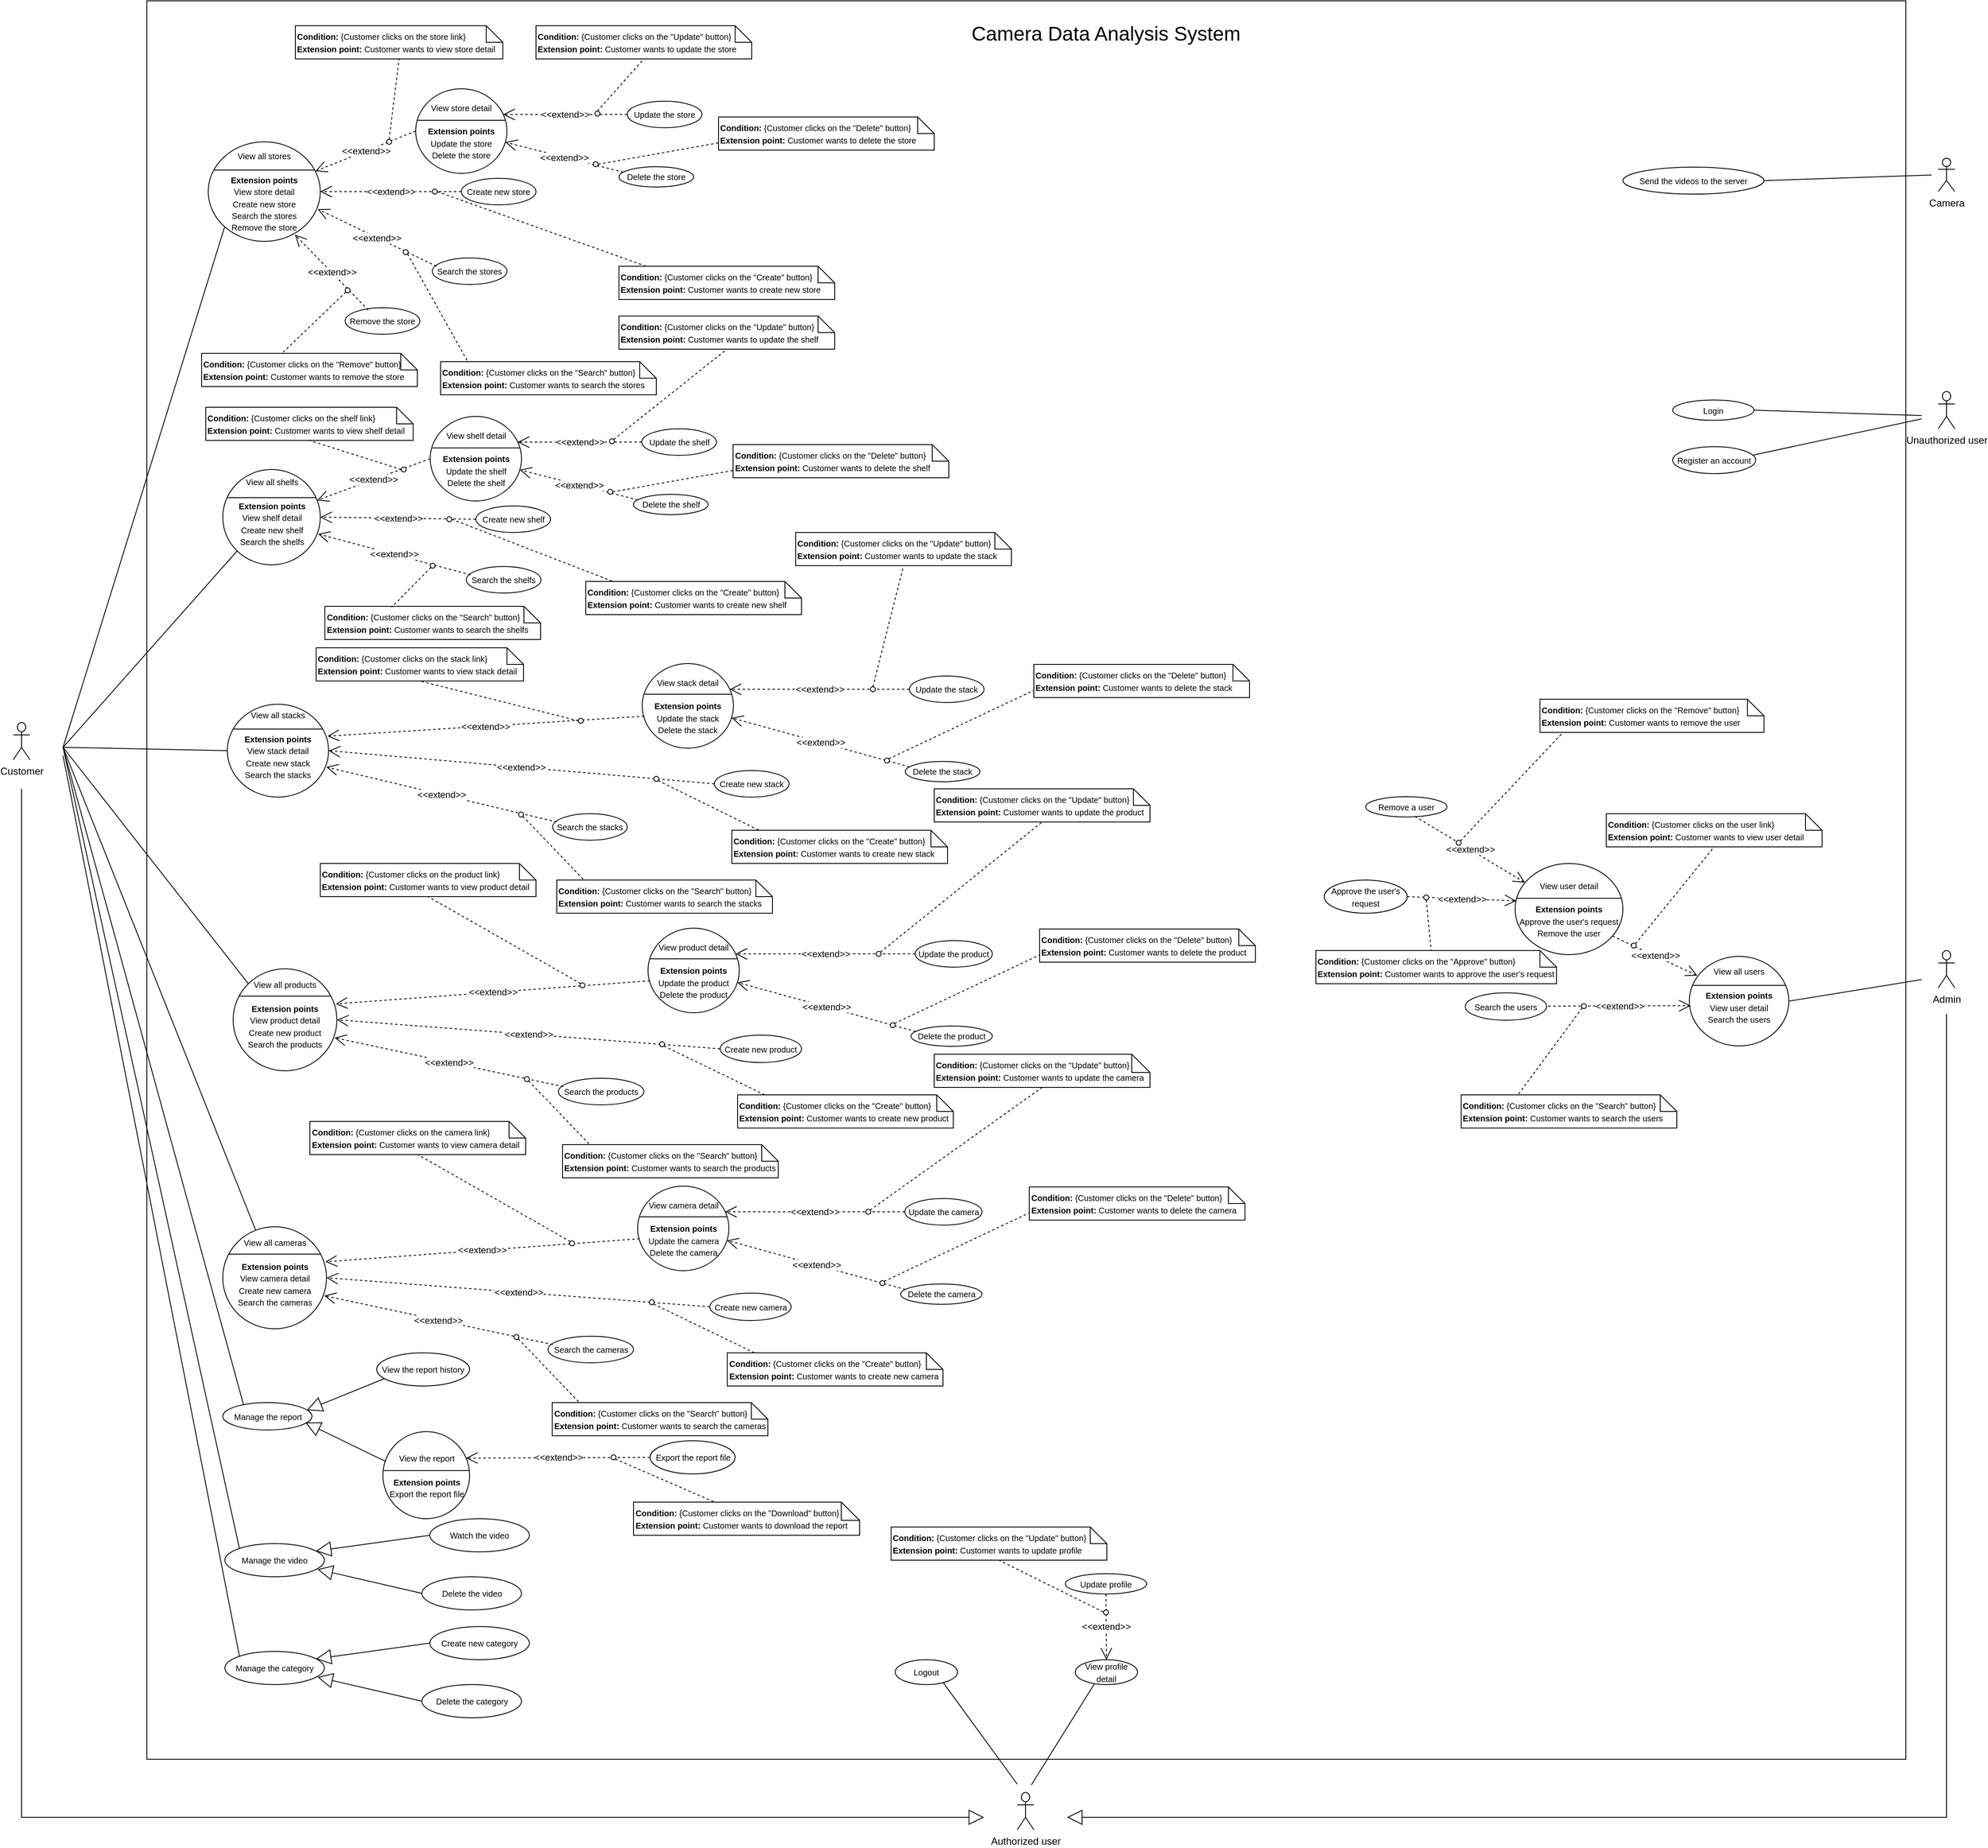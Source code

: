 <mxfile version="14.4.3" type="device"><diagram id="6UJ6OiUAnsXP5WU5iYvn" name="Page-1"><mxGraphModel dx="7883" dy="5125" grid="1" gridSize="10" guides="1" tooltips="1" connect="1" arrows="1" fold="1" page="1" pageScale="1" pageWidth="850" pageHeight="1100" math="0" shadow="0"><root><mxCell id="0"/><mxCell id="1" parent="0"/><mxCell id="INBuplyQTcS28SzZKjMm-2" value="" style="whiteSpace=wrap;html=1;aspect=fixed;" vertex="1" parent="1"><mxGeometry x="281" y="270" width="2120" height="2120" as="geometry"/></mxCell><mxCell id="INBuplyQTcS28SzZKjMm-3" value="Customer" style="shape=umlActor;verticalLabelPosition=bottom;verticalAlign=top;html=1;outlineConnect=0;" vertex="1" parent="1"><mxGeometry x="120" y="1140" width="20" height="45" as="geometry"/></mxCell><mxCell id="INBuplyQTcS28SzZKjMm-4" value="&lt;font style=&quot;font-size: 24px&quot;&gt;Camera Data Analysis System&lt;/font&gt;" style="text;html=1;strokeColor=none;fillColor=none;align=center;verticalAlign=middle;whiteSpace=wrap;rounded=0;" vertex="1" parent="1"><mxGeometry x="1272" y="300" width="330" height="20" as="geometry"/></mxCell><mxCell id="INBuplyQTcS28SzZKjMm-18" value="&lt;font style=&quot;font-size: 10px&quot;&gt;View all stores&lt;br&gt;&lt;br&gt;&lt;b&gt;Extension points&lt;/b&gt;&lt;br&gt;View store detail&lt;br&gt;Create new store&lt;br&gt;Search the stores&lt;br&gt;Remove the store&lt;/font&gt;" style="ellipse;whiteSpace=wrap;html=1;" vertex="1" parent="1"><mxGeometry x="355" y="440" width="135" height="120" as="geometry"/></mxCell><mxCell id="INBuplyQTcS28SzZKjMm-25" value="" style="line;strokeWidth=1;fillColor=none;align=left;verticalAlign=middle;spacingTop=-1;spacingLeft=3;spacingRight=3;rotatable=0;labelPosition=right;points=[];portConstraint=eastwest;" vertex="1" parent="1"><mxGeometry x="362" y="470" width="121" height="8" as="geometry"/></mxCell><mxCell id="INBuplyQTcS28SzZKjMm-27" value="&lt;font style=&quot;font-size: 10px&quot;&gt;View store detail&lt;br&gt;&lt;br&gt;&lt;b&gt;Extension points&lt;/b&gt;&lt;br&gt;Update the store&lt;br&gt;Delete the store&lt;br&gt;&lt;/font&gt;" style="ellipse;whiteSpace=wrap;html=1;" vertex="1" parent="1"><mxGeometry x="605" y="376" width="110" height="102" as="geometry"/></mxCell><mxCell id="INBuplyQTcS28SzZKjMm-28" value="" style="line;strokeWidth=1;fillColor=none;align=left;verticalAlign=middle;spacingTop=-1;spacingLeft=3;spacingRight=3;rotatable=0;labelPosition=right;points=[];portConstraint=eastwest;" vertex="1" parent="1"><mxGeometry x="607" y="410" width="106" height="8" as="geometry"/></mxCell><mxCell id="INBuplyQTcS28SzZKjMm-30" value="" style="endArrow=none;html=1;entryX=0;entryY=1;entryDx=0;entryDy=0;" edge="1" parent="1" target="INBuplyQTcS28SzZKjMm-18"><mxGeometry relative="1" as="geometry"><mxPoint x="180" y="1170" as="sourcePoint"/><mxPoint x="355" y="499.58" as="targetPoint"/></mxGeometry></mxCell><mxCell id="INBuplyQTcS28SzZKjMm-37" value="&amp;lt;&amp;lt;extend&amp;gt;&amp;gt;" style="endArrow=open;endSize=12;dashed=1;html=1;exitX=0;exitY=0.5;exitDx=0;exitDy=0;" edge="1" parent="1" source="INBuplyQTcS28SzZKjMm-27" target="INBuplyQTcS28SzZKjMm-18"><mxGeometry width="160" relative="1" as="geometry"><mxPoint x="605" y="426.58" as="sourcePoint"/><mxPoint x="765" y="427" as="targetPoint"/></mxGeometry></mxCell><mxCell id="INBuplyQTcS28SzZKjMm-38" value="&lt;font style=&quot;font-size: 10px&quot;&gt;&lt;b&gt;Condition: &lt;/b&gt;{Customer clicks on the store link}&lt;br&gt;&lt;b&gt;Extension point: &lt;/b&gt;Customer wants to view store detail&lt;/font&gt;" style="shape=note;size=20;whiteSpace=wrap;html=1;align=left;" vertex="1" parent="1"><mxGeometry x="460" y="300" width="250" height="40" as="geometry"/></mxCell><mxCell id="INBuplyQTcS28SzZKjMm-39" value="" style="endArrow=none;dashed=1;html=1;entryX=0.5;entryY=1;entryDx=0;entryDy=0;entryPerimeter=0;exitX=0.5;exitY=0;exitDx=0;exitDy=0;" edge="1" parent="1" source="INBuplyQTcS28SzZKjMm-40" target="INBuplyQTcS28SzZKjMm-38"><mxGeometry width="50" height="50" relative="1" as="geometry"><mxPoint x="530" y="490" as="sourcePoint"/><mxPoint x="580" y="440" as="targetPoint"/></mxGeometry></mxCell><mxCell id="INBuplyQTcS28SzZKjMm-40" value="" style="ellipse;whiteSpace=wrap;html=1;aspect=fixed;" vertex="1" parent="1"><mxGeometry x="570" y="437" width="6" height="6" as="geometry"/></mxCell><mxCell id="INBuplyQTcS28SzZKjMm-46" value="&lt;font style=&quot;font-size: 10px&quot;&gt;Update the store&lt;/font&gt;" style="ellipse;whiteSpace=wrap;html=1;fillColor=#ffffff;gradientColor=none;" vertex="1" parent="1"><mxGeometry x="860" y="391" width="90" height="32" as="geometry"/></mxCell><mxCell id="INBuplyQTcS28SzZKjMm-47" value="&lt;font style=&quot;font-size: 10px&quot;&gt;Delete the store&lt;/font&gt;" style="ellipse;whiteSpace=wrap;html=1;fillColor=#ffffff;gradientColor=none;" vertex="1" parent="1"><mxGeometry x="850" y="470" width="90" height="24.5" as="geometry"/></mxCell><mxCell id="INBuplyQTcS28SzZKjMm-48" value="&lt;span style=&quot;font-size: 10px&quot;&gt;Create new store&lt;/span&gt;" style="ellipse;whiteSpace=wrap;html=1;fillColor=#ffffff;gradientColor=none;" vertex="1" parent="1"><mxGeometry x="660" y="484" width="90" height="32" as="geometry"/></mxCell><mxCell id="INBuplyQTcS28SzZKjMm-49" value="&lt;font style=&quot;font-size: 10px&quot;&gt;Search the stores&lt;/font&gt;" style="ellipse;whiteSpace=wrap;html=1;fillColor=#ffffff;gradientColor=none;" vertex="1" parent="1"><mxGeometry x="625" y="580" width="90" height="32" as="geometry"/></mxCell><mxCell id="INBuplyQTcS28SzZKjMm-50" value="&lt;font style=&quot;font-size: 10px&quot;&gt;Remove the store&lt;/font&gt;" style="ellipse;whiteSpace=wrap;html=1;fillColor=#ffffff;gradientColor=none;" vertex="1" parent="1"><mxGeometry x="520" y="640" width="90" height="32" as="geometry"/></mxCell><mxCell id="INBuplyQTcS28SzZKjMm-55" value="&amp;lt;&amp;lt;extend&amp;gt;&amp;gt;" style="endArrow=open;endSize=12;dashed=1;html=1;exitX=0;exitY=0.5;exitDx=0;exitDy=0;entryX=1;entryY=0.5;entryDx=0;entryDy=0;" edge="1" parent="1" source="INBuplyQTcS28SzZKjMm-48" target="INBuplyQTcS28SzZKjMm-18"><mxGeometry width="160" relative="1" as="geometry"><mxPoint x="605.0" y="550" as="sourcePoint"/><mxPoint x="484.078" y="598.425" as="targetPoint"/></mxGeometry></mxCell><mxCell id="INBuplyQTcS28SzZKjMm-56" value="&amp;lt;&amp;lt;extend&amp;gt;&amp;gt;" style="endArrow=open;endSize=12;dashed=1;html=1;exitX=0.056;exitY=0.313;exitDx=0;exitDy=0;entryX=0.978;entryY=0.676;entryDx=0;entryDy=0;entryPerimeter=0;exitPerimeter=0;" edge="1" parent="1" source="INBuplyQTcS28SzZKjMm-49" target="INBuplyQTcS28SzZKjMm-18"><mxGeometry width="160" relative="1" as="geometry"><mxPoint x="625.0" y="447" as="sourcePoint"/><mxPoint x="504.078" y="495.425" as="targetPoint"/></mxGeometry></mxCell><mxCell id="INBuplyQTcS28SzZKjMm-57" value="&amp;lt;&amp;lt;extend&amp;gt;&amp;gt;" style="endArrow=open;endSize=12;dashed=1;html=1;exitX=0.309;exitY=0.089;exitDx=0;exitDy=0;entryX=0.774;entryY=0.933;entryDx=0;entryDy=0;entryPerimeter=0;exitPerimeter=0;" edge="1" parent="1" source="INBuplyQTcS28SzZKjMm-50" target="INBuplyQTcS28SzZKjMm-18"><mxGeometry width="160" relative="1" as="geometry"><mxPoint x="635.0" y="457" as="sourcePoint"/><mxPoint x="514.078" y="505.425" as="targetPoint"/></mxGeometry></mxCell><mxCell id="INBuplyQTcS28SzZKjMm-58" value="&amp;lt;&amp;lt;extend&amp;gt;&amp;gt;" style="endArrow=open;endSize=12;dashed=1;html=1;exitX=0;exitY=0.5;exitDx=0;exitDy=0;entryX=0.958;entryY=0.304;entryDx=0;entryDy=0;entryPerimeter=0;" edge="1" parent="1" source="INBuplyQTcS28SzZKjMm-46" target="INBuplyQTcS28SzZKjMm-27"><mxGeometry width="160" relative="1" as="geometry"><mxPoint x="645.0" y="467" as="sourcePoint"/><mxPoint x="740" y="419" as="targetPoint"/></mxGeometry></mxCell><mxCell id="INBuplyQTcS28SzZKjMm-59" value="&amp;lt;&amp;lt;extend&amp;gt;&amp;gt;" style="endArrow=open;endSize=12;dashed=1;html=1;exitX=0.059;exitY=0.271;exitDx=0;exitDy=0;exitPerimeter=0;" edge="1" parent="1" source="INBuplyQTcS28SzZKjMm-47" target="INBuplyQTcS28SzZKjMm-27"><mxGeometry width="160" relative="1" as="geometry"><mxPoint x="860.0" y="424.0" as="sourcePoint"/><mxPoint x="728.63" y="428.636" as="targetPoint"/></mxGeometry></mxCell><mxCell id="INBuplyQTcS28SzZKjMm-60" value="&lt;font style=&quot;font-size: 10px&quot;&gt;&lt;b&gt;Condition: &lt;/b&gt;{Customer clicks on the &quot;Update&quot; button}&lt;br&gt;&lt;b&gt;Extension point: &lt;/b&gt;Customer wants to update the store&lt;/font&gt;" style="shape=note;size=20;whiteSpace=wrap;html=1;align=left;" vertex="1" parent="1"><mxGeometry x="750" y="300" width="260" height="40" as="geometry"/></mxCell><mxCell id="INBuplyQTcS28SzZKjMm-61" value="" style="endArrow=none;dashed=1;html=1;entryX=0.5;entryY=1;entryDx=0;entryDy=0;entryPerimeter=0;exitX=0.5;exitY=0;exitDx=0;exitDy=0;" edge="1" parent="1" source="INBuplyQTcS28SzZKjMm-62" target="INBuplyQTcS28SzZKjMm-60"><mxGeometry width="50" height="50" relative="1" as="geometry"><mxPoint x="780" y="457" as="sourcePoint"/><mxPoint x="830" y="407" as="targetPoint"/></mxGeometry></mxCell><mxCell id="INBuplyQTcS28SzZKjMm-62" value="" style="ellipse;whiteSpace=wrap;html=1;aspect=fixed;" vertex="1" parent="1"><mxGeometry x="821" y="403" width="6" height="6" as="geometry"/></mxCell><mxCell id="INBuplyQTcS28SzZKjMm-63" value="&lt;font style=&quot;font-size: 10px&quot;&gt;&lt;b&gt;Condition: &lt;/b&gt;{Customer clicks on the &quot;Delete&quot; button}&lt;br&gt;&lt;b&gt;Extension point: &lt;/b&gt;Customer wants to delete the store&lt;/font&gt;" style="shape=note;size=20;whiteSpace=wrap;html=1;align=left;" vertex="1" parent="1"><mxGeometry x="970" y="410" width="260" height="40" as="geometry"/></mxCell><mxCell id="INBuplyQTcS28SzZKjMm-64" value="" style="endArrow=none;dashed=1;html=1;entryX=0.001;entryY=0.779;entryDx=0;entryDy=0;entryPerimeter=0;exitX=1;exitY=0.5;exitDx=0;exitDy=0;" edge="1" parent="1" source="INBuplyQTcS28SzZKjMm-65" target="INBuplyQTcS28SzZKjMm-63"><mxGeometry width="50" height="50" relative="1" as="geometry"><mxPoint x="795" y="516.5" as="sourcePoint"/><mxPoint x="845" y="466.5" as="targetPoint"/></mxGeometry></mxCell><mxCell id="INBuplyQTcS28SzZKjMm-65" value="" style="ellipse;whiteSpace=wrap;html=1;aspect=fixed;" vertex="1" parent="1"><mxGeometry x="819" y="464" width="6" height="6" as="geometry"/></mxCell><mxCell id="INBuplyQTcS28SzZKjMm-67" value="&lt;font style=&quot;font-size: 10px&quot;&gt;&lt;b&gt;Condition: &lt;/b&gt;{Customer clicks on the &quot;Create&quot; button}&lt;br&gt;&lt;b&gt;Extension point: &lt;/b&gt;Customer wants to create new store&lt;/font&gt;" style="shape=note;size=20;whiteSpace=wrap;html=1;align=left;" vertex="1" parent="1"><mxGeometry x="850" y="590" width="260" height="40" as="geometry"/></mxCell><mxCell id="INBuplyQTcS28SzZKjMm-68" value="" style="endArrow=none;dashed=1;html=1;entryX=0.126;entryY=0;entryDx=0;entryDy=0;entryPerimeter=0;exitX=1;exitY=0.5;exitDx=0;exitDy=0;" edge="1" parent="1" source="INBuplyQTcS28SzZKjMm-69" target="INBuplyQTcS28SzZKjMm-67"><mxGeometry width="50" height="50" relative="1" as="geometry"><mxPoint x="686" y="658.5" as="sourcePoint"/><mxPoint x="736" y="608.5" as="targetPoint"/></mxGeometry></mxCell><mxCell id="INBuplyQTcS28SzZKjMm-69" value="" style="ellipse;whiteSpace=wrap;html=1;aspect=fixed;" vertex="1" parent="1"><mxGeometry x="625" y="497" width="6" height="6" as="geometry"/></mxCell><mxCell id="INBuplyQTcS28SzZKjMm-71" value="&lt;font style=&quot;font-size: 10px&quot;&gt;&lt;b&gt;Condition: &lt;/b&gt;{Customer clicks on the &quot;Search&quot; button}&lt;br&gt;&lt;b&gt;Extension point: &lt;/b&gt;Customer wants to search the stores&lt;/font&gt;" style="shape=note;size=20;whiteSpace=wrap;html=1;align=left;" vertex="1" parent="1"><mxGeometry x="635" y="705" width="260" height="40" as="geometry"/></mxCell><mxCell id="INBuplyQTcS28SzZKjMm-72" value="" style="endArrow=none;dashed=1;html=1;entryX=0.126;entryY=0;entryDx=0;entryDy=0;entryPerimeter=0;exitX=1;exitY=1;exitDx=0;exitDy=0;" edge="1" parent="1" source="INBuplyQTcS28SzZKjMm-73" target="INBuplyQTcS28SzZKjMm-71"><mxGeometry width="50" height="50" relative="1" as="geometry"><mxPoint x="551" y="773.5" as="sourcePoint"/><mxPoint x="601" y="723.5" as="targetPoint"/></mxGeometry></mxCell><mxCell id="INBuplyQTcS28SzZKjMm-73" value="" style="ellipse;whiteSpace=wrap;html=1;aspect=fixed;" vertex="1" parent="1"><mxGeometry x="590" y="570" width="6" height="6" as="geometry"/></mxCell><mxCell id="INBuplyQTcS28SzZKjMm-75" value="&lt;font style=&quot;font-size: 10px&quot;&gt;&lt;b&gt;Condition: &lt;/b&gt;{Customer clicks on the &quot;Remove&quot; button}&lt;br&gt;&lt;b&gt;Extension point: &lt;/b&gt;Customer wants to remove the store&lt;/font&gt;" style="shape=note;size=20;whiteSpace=wrap;html=1;align=left;" vertex="1" parent="1"><mxGeometry x="347" y="695" width="260" height="40" as="geometry"/></mxCell><mxCell id="INBuplyQTcS28SzZKjMm-76" value="" style="endArrow=none;dashed=1;html=1;entryX=0.378;entryY=-0.033;entryDx=0;entryDy=0;entryPerimeter=0;exitX=0;exitY=1;exitDx=0;exitDy=0;" edge="1" parent="1" source="INBuplyQTcS28SzZKjMm-77" target="INBuplyQTcS28SzZKjMm-75"><mxGeometry width="50" height="50" relative="1" as="geometry"><mxPoint x="263" y="763.5" as="sourcePoint"/><mxPoint x="313" y="713.5" as="targetPoint"/></mxGeometry></mxCell><mxCell id="INBuplyQTcS28SzZKjMm-77" value="" style="ellipse;whiteSpace=wrap;html=1;aspect=fixed;" vertex="1" parent="1"><mxGeometry x="520" y="616" width="6" height="6" as="geometry"/></mxCell><mxCell id="INBuplyQTcS28SzZKjMm-147" value="&lt;font style=&quot;font-size: 10px&quot;&gt;View all shelfs&lt;br&gt;&lt;br&gt;&lt;b&gt;Extension points&lt;/b&gt;&lt;br&gt;View shelf detail&lt;br&gt;Create new shelf&lt;br&gt;Search the shelfs&lt;br&gt;&lt;br&gt;&lt;/font&gt;" style="ellipse;whiteSpace=wrap;html=1;" vertex="1" parent="1"><mxGeometry x="372.5" y="835" width="117.5" height="115" as="geometry"/></mxCell><mxCell id="INBuplyQTcS28SzZKjMm-148" value="" style="line;strokeWidth=1;fillColor=none;align=left;verticalAlign=middle;spacingTop=-1;spacingLeft=3;spacingRight=3;rotatable=0;labelPosition=right;points=[];portConstraint=eastwest;" vertex="1" parent="1"><mxGeometry x="378" y="865" width="107" height="8" as="geometry"/></mxCell><mxCell id="INBuplyQTcS28SzZKjMm-149" value="&lt;font style=&quot;font-size: 10px&quot;&gt;View shelf detail&lt;br&gt;&lt;br&gt;&lt;b&gt;Extension points&lt;/b&gt;&lt;br&gt;Update the shelf&lt;br&gt;Delete the shelf&lt;br&gt;&lt;/font&gt;" style="ellipse;whiteSpace=wrap;html=1;" vertex="1" parent="1"><mxGeometry x="622.5" y="771" width="110" height="102" as="geometry"/></mxCell><mxCell id="INBuplyQTcS28SzZKjMm-150" value="" style="line;strokeWidth=1;fillColor=none;align=left;verticalAlign=middle;spacingTop=-1;spacingLeft=3;spacingRight=3;rotatable=0;labelPosition=right;points=[];portConstraint=eastwest;" vertex="1" parent="1"><mxGeometry x="624.5" y="805" width="106" height="8" as="geometry"/></mxCell><mxCell id="INBuplyQTcS28SzZKjMm-151" value="" style="endArrow=none;html=1;entryX=0;entryY=1;entryDx=0;entryDy=0;" edge="1" parent="1" target="INBuplyQTcS28SzZKjMm-147"><mxGeometry relative="1" as="geometry"><mxPoint x="180" y="1170" as="sourcePoint"/><mxPoint x="372.5" y="894.58" as="targetPoint"/></mxGeometry></mxCell><mxCell id="INBuplyQTcS28SzZKjMm-152" value="&amp;lt;&amp;lt;extend&amp;gt;&amp;gt;" style="endArrow=open;endSize=12;dashed=1;html=1;exitX=0;exitY=0.5;exitDx=0;exitDy=0;" edge="1" parent="1" source="INBuplyQTcS28SzZKjMm-149" target="INBuplyQTcS28SzZKjMm-147"><mxGeometry width="160" relative="1" as="geometry"><mxPoint x="622.5" y="821.58" as="sourcePoint"/><mxPoint x="782.5" y="822" as="targetPoint"/></mxGeometry></mxCell><mxCell id="INBuplyQTcS28SzZKjMm-153" value="&lt;font style=&quot;font-size: 10px&quot;&gt;&lt;b&gt;Condition: &lt;/b&gt;{Customer clicks on the&amp;nbsp;&lt;span style=&quot;text-align: center&quot;&gt;shelf&lt;/span&gt;&amp;nbsp;link}&lt;br&gt;&lt;b&gt;Extension point: &lt;/b&gt;Customer wants to view&amp;nbsp;&lt;span style=&quot;text-align: center&quot;&gt;shelf&lt;/span&gt;&amp;nbsp;detail&lt;/font&gt;" style="shape=note;size=20;whiteSpace=wrap;html=1;align=left;" vertex="1" parent="1"><mxGeometry x="352" y="760" width="250" height="40" as="geometry"/></mxCell><mxCell id="INBuplyQTcS28SzZKjMm-154" value="" style="endArrow=none;dashed=1;html=1;entryX=0.5;entryY=1;entryDx=0;entryDy=0;entryPerimeter=0;exitX=0;exitY=0.5;exitDx=0;exitDy=0;" edge="1" parent="1" source="INBuplyQTcS28SzZKjMm-155" target="INBuplyQTcS28SzZKjMm-153"><mxGeometry width="50" height="50" relative="1" as="geometry"><mxPoint x="547.5" y="885" as="sourcePoint"/><mxPoint x="597.5" y="835" as="targetPoint"/></mxGeometry></mxCell><mxCell id="INBuplyQTcS28SzZKjMm-155" value="" style="ellipse;whiteSpace=wrap;html=1;aspect=fixed;" vertex="1" parent="1"><mxGeometry x="587.5" y="832" width="6" height="6" as="geometry"/></mxCell><mxCell id="INBuplyQTcS28SzZKjMm-156" value="&lt;font style=&quot;font-size: 10px&quot;&gt;Update the&amp;nbsp;&lt;/font&gt;&lt;span style=&quot;font-size: 10px&quot;&gt;shelf&lt;/span&gt;" style="ellipse;whiteSpace=wrap;html=1;fillColor=#ffffff;gradientColor=none;" vertex="1" parent="1"><mxGeometry x="877.5" y="786" width="90" height="32" as="geometry"/></mxCell><mxCell id="INBuplyQTcS28SzZKjMm-157" value="&lt;font style=&quot;font-size: 10px&quot;&gt;Delete the&amp;nbsp;&lt;/font&gt;&lt;span style=&quot;font-size: 10px&quot;&gt;shelf&lt;/span&gt;" style="ellipse;whiteSpace=wrap;html=1;fillColor=#ffffff;gradientColor=none;" vertex="1" parent="1"><mxGeometry x="867.5" y="865" width="90" height="24.5" as="geometry"/></mxCell><mxCell id="INBuplyQTcS28SzZKjMm-158" value="&lt;span style=&quot;font-size: 10px&quot;&gt;Create new&amp;nbsp;&lt;/span&gt;&lt;span style=&quot;font-size: 10px&quot;&gt;shelf&lt;/span&gt;" style="ellipse;whiteSpace=wrap;html=1;fillColor=#ffffff;gradientColor=none;" vertex="1" parent="1"><mxGeometry x="677.5" y="879" width="90" height="32" as="geometry"/></mxCell><mxCell id="INBuplyQTcS28SzZKjMm-159" value="&lt;font style=&quot;font-size: 10px&quot;&gt;Search the&amp;nbsp;&lt;/font&gt;&lt;span style=&quot;font-size: 10px&quot;&gt;shelfs&lt;/span&gt;" style="ellipse;whiteSpace=wrap;html=1;fillColor=#ffffff;gradientColor=none;" vertex="1" parent="1"><mxGeometry x="666" y="952" width="90" height="32" as="geometry"/></mxCell><mxCell id="INBuplyQTcS28SzZKjMm-161" value="&amp;lt;&amp;lt;extend&amp;gt;&amp;gt;" style="endArrow=open;endSize=12;dashed=1;html=1;exitX=0;exitY=0.5;exitDx=0;exitDy=0;entryX=1;entryY=0.5;entryDx=0;entryDy=0;" edge="1" parent="1" source="INBuplyQTcS28SzZKjMm-158" target="INBuplyQTcS28SzZKjMm-147"><mxGeometry width="160" relative="1" as="geometry"><mxPoint x="622.5" y="945" as="sourcePoint"/><mxPoint x="501.578" y="993.425" as="targetPoint"/></mxGeometry></mxCell><mxCell id="INBuplyQTcS28SzZKjMm-162" value="&amp;lt;&amp;lt;extend&amp;gt;&amp;gt;" style="endArrow=open;endSize=12;dashed=1;html=1;exitX=0.056;exitY=0.313;exitDx=0;exitDy=0;entryX=0.978;entryY=0.676;entryDx=0;entryDy=0;entryPerimeter=0;exitPerimeter=0;" edge="1" parent="1" source="INBuplyQTcS28SzZKjMm-159" target="INBuplyQTcS28SzZKjMm-147"><mxGeometry width="160" relative="1" as="geometry"><mxPoint x="642.5" y="842" as="sourcePoint"/><mxPoint x="521.578" y="890.425" as="targetPoint"/></mxGeometry></mxCell><mxCell id="INBuplyQTcS28SzZKjMm-164" value="&amp;lt;&amp;lt;extend&amp;gt;&amp;gt;" style="endArrow=open;endSize=12;dashed=1;html=1;exitX=0;exitY=0.5;exitDx=0;exitDy=0;entryX=0.958;entryY=0.304;entryDx=0;entryDy=0;entryPerimeter=0;" edge="1" parent="1" source="INBuplyQTcS28SzZKjMm-156" target="INBuplyQTcS28SzZKjMm-149"><mxGeometry width="160" relative="1" as="geometry"><mxPoint x="662.5" y="862" as="sourcePoint"/><mxPoint x="757.5" y="814" as="targetPoint"/></mxGeometry></mxCell><mxCell id="INBuplyQTcS28SzZKjMm-165" value="&amp;lt;&amp;lt;extend&amp;gt;&amp;gt;" style="endArrow=open;endSize=12;dashed=1;html=1;exitX=0.059;exitY=0.271;exitDx=0;exitDy=0;exitPerimeter=0;" edge="1" parent="1" source="INBuplyQTcS28SzZKjMm-157" target="INBuplyQTcS28SzZKjMm-149"><mxGeometry width="160" relative="1" as="geometry"><mxPoint x="877.5" y="819.0" as="sourcePoint"/><mxPoint x="746.13" y="823.636" as="targetPoint"/></mxGeometry></mxCell><mxCell id="INBuplyQTcS28SzZKjMm-166" value="&lt;font style=&quot;font-size: 10px&quot;&gt;&lt;b&gt;Condition: &lt;/b&gt;{Customer clicks on the &quot;Update&quot; button}&lt;br&gt;&lt;b&gt;Extension point: &lt;/b&gt;Customer wants to update the&amp;nbsp;&lt;/font&gt;&lt;span style=&quot;font-size: 10px ; text-align: center&quot;&gt;shelf&lt;/span&gt;" style="shape=note;size=20;whiteSpace=wrap;html=1;align=left;" vertex="1" parent="1"><mxGeometry x="850" y="650" width="260" height="40" as="geometry"/></mxCell><mxCell id="INBuplyQTcS28SzZKjMm-167" value="" style="endArrow=none;dashed=1;html=1;entryX=0.5;entryY=1;entryDx=0;entryDy=0;entryPerimeter=0;exitX=1;exitY=0;exitDx=0;exitDy=0;" edge="1" parent="1" source="INBuplyQTcS28SzZKjMm-168" target="INBuplyQTcS28SzZKjMm-166"><mxGeometry width="50" height="50" relative="1" as="geometry"><mxPoint x="797.5" y="852" as="sourcePoint"/><mxPoint x="847.5" y="802" as="targetPoint"/></mxGeometry></mxCell><mxCell id="INBuplyQTcS28SzZKjMm-168" value="" style="ellipse;whiteSpace=wrap;html=1;aspect=fixed;" vertex="1" parent="1"><mxGeometry x="838.5" y="798" width="6" height="6" as="geometry"/></mxCell><mxCell id="INBuplyQTcS28SzZKjMm-169" value="&lt;font style=&quot;font-size: 10px&quot;&gt;&lt;b&gt;Condition: &lt;/b&gt;{Customer clicks on the &quot;Delete&quot; button}&lt;br&gt;&lt;b&gt;Extension point: &lt;/b&gt;Customer wants to delete the&amp;nbsp;&lt;/font&gt;&lt;span style=&quot;font-size: 10px ; text-align: center&quot;&gt;shelf&lt;/span&gt;" style="shape=note;size=20;whiteSpace=wrap;html=1;align=left;" vertex="1" parent="1"><mxGeometry x="987.5" y="805" width="260" height="40" as="geometry"/></mxCell><mxCell id="INBuplyQTcS28SzZKjMm-170" value="" style="endArrow=none;dashed=1;html=1;entryX=0.001;entryY=0.779;entryDx=0;entryDy=0;entryPerimeter=0;exitX=1;exitY=0.5;exitDx=0;exitDy=0;" edge="1" parent="1" source="INBuplyQTcS28SzZKjMm-171" target="INBuplyQTcS28SzZKjMm-169"><mxGeometry width="50" height="50" relative="1" as="geometry"><mxPoint x="812.5" y="911.5" as="sourcePoint"/><mxPoint x="862.5" y="861.5" as="targetPoint"/></mxGeometry></mxCell><mxCell id="INBuplyQTcS28SzZKjMm-171" value="" style="ellipse;whiteSpace=wrap;html=1;aspect=fixed;" vertex="1" parent="1"><mxGeometry x="836.5" y="859" width="6" height="6" as="geometry"/></mxCell><mxCell id="INBuplyQTcS28SzZKjMm-172" value="&lt;font style=&quot;font-size: 10px&quot;&gt;&lt;b&gt;Condition: &lt;/b&gt;{Customer clicks on the &quot;Create&quot; button}&lt;br&gt;&lt;b&gt;Extension point: &lt;/b&gt;Customer wants to create new&amp;nbsp;&lt;/font&gt;&lt;span style=&quot;font-size: 10px ; text-align: center&quot;&gt;shelf&lt;/span&gt;" style="shape=note;size=20;whiteSpace=wrap;html=1;align=left;" vertex="1" parent="1"><mxGeometry x="810" y="970" width="260" height="40" as="geometry"/></mxCell><mxCell id="INBuplyQTcS28SzZKjMm-173" value="" style="endArrow=none;dashed=1;html=1;entryX=0.126;entryY=0;entryDx=0;entryDy=0;entryPerimeter=0;exitX=1;exitY=0.5;exitDx=0;exitDy=0;" edge="1" parent="1" source="INBuplyQTcS28SzZKjMm-174" target="INBuplyQTcS28SzZKjMm-172"><mxGeometry width="50" height="50" relative="1" as="geometry"><mxPoint x="703.5" y="1053.5" as="sourcePoint"/><mxPoint x="753.5" y="1003.5" as="targetPoint"/></mxGeometry></mxCell><mxCell id="INBuplyQTcS28SzZKjMm-174" value="" style="ellipse;whiteSpace=wrap;html=1;aspect=fixed;" vertex="1" parent="1"><mxGeometry x="642.5" y="892" width="6" height="6" as="geometry"/></mxCell><mxCell id="INBuplyQTcS28SzZKjMm-175" value="&lt;font style=&quot;font-size: 10px&quot;&gt;&lt;b&gt;Condition: &lt;/b&gt;{Customer clicks on the &quot;Search&quot; button}&lt;br&gt;&lt;b&gt;Extension point: &lt;/b&gt;Customer wants to search the&amp;nbsp;&lt;/font&gt;&lt;span style=&quot;font-size: 10px ; text-align: center&quot;&gt;shelfs&lt;/span&gt;" style="shape=note;size=20;whiteSpace=wrap;html=1;align=left;" vertex="1" parent="1"><mxGeometry x="495.5" y="1000" width="260" height="40" as="geometry"/></mxCell><mxCell id="INBuplyQTcS28SzZKjMm-176" value="" style="endArrow=none;dashed=1;html=1;entryX=0.31;entryY=0.025;entryDx=0;entryDy=0;entryPerimeter=0;exitX=0;exitY=1;exitDx=0;exitDy=0;" edge="1" parent="1" source="INBuplyQTcS28SzZKjMm-177" target="INBuplyQTcS28SzZKjMm-175"><mxGeometry width="50" height="50" relative="1" as="geometry"><mxPoint x="568.5" y="1168.5" as="sourcePoint"/><mxPoint x="618.5" y="1118.5" as="targetPoint"/></mxGeometry></mxCell><mxCell id="INBuplyQTcS28SzZKjMm-177" value="" style="ellipse;whiteSpace=wrap;html=1;aspect=fixed;" vertex="1" parent="1"><mxGeometry x="622.5" y="948" width="6" height="6" as="geometry"/></mxCell><mxCell id="INBuplyQTcS28SzZKjMm-183" value="&lt;font style=&quot;font-size: 10px&quot;&gt;View all stacks&lt;br&gt;&lt;br&gt;&lt;b&gt;Extension points&lt;/b&gt;&lt;br&gt;View stack&amp;nbsp;detail&lt;br&gt;Create new stack&lt;br&gt;Search the stacks&lt;br&gt;&lt;br&gt;&lt;/font&gt;" style="ellipse;whiteSpace=wrap;html=1;" vertex="1" parent="1"><mxGeometry x="378" y="1118" width="122" height="112" as="geometry"/></mxCell><mxCell id="INBuplyQTcS28SzZKjMm-184" value="" style="line;strokeWidth=1;fillColor=none;align=left;verticalAlign=middle;spacingTop=-1;spacingLeft=3;spacingRight=3;rotatable=0;labelPosition=right;points=[];portConstraint=eastwest;" vertex="1" parent="1"><mxGeometry x="385" y="1144" width="108" height="8" as="geometry"/></mxCell><mxCell id="INBuplyQTcS28SzZKjMm-185" value="&lt;font style=&quot;font-size: 10px&quot;&gt;View stack&amp;nbsp;detail&lt;br&gt;&lt;br&gt;&lt;b&gt;Extension points&lt;/b&gt;&lt;br&gt;Update the stack&lt;br&gt;Delete the stack&lt;br&gt;&lt;/font&gt;" style="ellipse;whiteSpace=wrap;html=1;" vertex="1" parent="1"><mxGeometry x="878" y="1069" width="110" height="102" as="geometry"/></mxCell><mxCell id="INBuplyQTcS28SzZKjMm-186" value="" style="line;strokeWidth=1;fillColor=none;align=left;verticalAlign=middle;spacingTop=-1;spacingLeft=3;spacingRight=3;rotatable=0;labelPosition=right;points=[];portConstraint=eastwest;" vertex="1" parent="1"><mxGeometry x="880" y="1102" width="106" height="8" as="geometry"/></mxCell><mxCell id="INBuplyQTcS28SzZKjMm-187" value="&amp;lt;&amp;lt;extend&amp;gt;&amp;gt;" style="endArrow=open;endSize=12;dashed=1;html=1;entryX=0.989;entryY=0.344;entryDx=0;entryDy=0;entryPerimeter=0;exitX=0.022;exitY=0.622;exitDx=0;exitDy=0;exitPerimeter=0;" edge="1" parent="1" source="INBuplyQTcS28SzZKjMm-185" target="INBuplyQTcS28SzZKjMm-183"><mxGeometry width="160" relative="1" as="geometry"><mxPoint x="890" y="1230" as="sourcePoint"/><mxPoint x="818" y="1267" as="targetPoint"/></mxGeometry></mxCell><mxCell id="INBuplyQTcS28SzZKjMm-188" value="&lt;font style=&quot;font-size: 10px&quot;&gt;&lt;b&gt;Condition: &lt;/b&gt;{Customer clicks on the&amp;nbsp;&lt;span style=&quot;text-align: center&quot;&gt;stack&lt;/span&gt;&amp;nbsp;link}&lt;br&gt;&lt;b&gt;Extension point: &lt;/b&gt;Customer wants to view&amp;nbsp;&lt;span style=&quot;text-align: center&quot;&gt;stack&lt;/span&gt;&amp;nbsp;detail&lt;/font&gt;" style="shape=note;size=20;whiteSpace=wrap;html=1;align=left;" vertex="1" parent="1"><mxGeometry x="485" y="1050" width="250" height="40" as="geometry"/></mxCell><mxCell id="INBuplyQTcS28SzZKjMm-189" value="" style="endArrow=none;dashed=1;html=1;entryX=0.5;entryY=1;entryDx=0;entryDy=0;entryPerimeter=0;exitX=0;exitY=0.5;exitDx=0;exitDy=0;" edge="1" parent="1" source="INBuplyQTcS28SzZKjMm-190" target="INBuplyQTcS28SzZKjMm-188"><mxGeometry width="50" height="50" relative="1" as="geometry"><mxPoint x="583" y="1330" as="sourcePoint"/><mxPoint x="633" y="1280" as="targetPoint"/></mxGeometry></mxCell><mxCell id="INBuplyQTcS28SzZKjMm-190" value="" style="ellipse;whiteSpace=wrap;html=1;aspect=fixed;" vertex="1" parent="1"><mxGeometry x="801" y="1135" width="6" height="6" as="geometry"/></mxCell><mxCell id="INBuplyQTcS28SzZKjMm-191" value="&lt;font style=&quot;font-size: 10px&quot;&gt;Update the&amp;nbsp;&lt;/font&gt;&lt;span style=&quot;font-size: 10px&quot;&gt;stack&lt;/span&gt;" style="ellipse;whiteSpace=wrap;html=1;fillColor=#ffffff;gradientColor=none;" vertex="1" parent="1"><mxGeometry x="1200" y="1084" width="90" height="32" as="geometry"/></mxCell><mxCell id="INBuplyQTcS28SzZKjMm-192" value="&lt;font style=&quot;font-size: 10px&quot;&gt;Delete the&amp;nbsp;&lt;/font&gt;&lt;span style=&quot;font-size: 10px&quot;&gt;stack&lt;/span&gt;" style="ellipse;whiteSpace=wrap;html=1;fillColor=#ffffff;gradientColor=none;" vertex="1" parent="1"><mxGeometry x="1195" y="1187" width="90" height="24.5" as="geometry"/></mxCell><mxCell id="INBuplyQTcS28SzZKjMm-193" value="&lt;span style=&quot;font-size: 10px&quot;&gt;Create new&amp;nbsp;&lt;/span&gt;&lt;span style=&quot;font-size: 10px&quot;&gt;stack&lt;/span&gt;" style="ellipse;whiteSpace=wrap;html=1;fillColor=#ffffff;gradientColor=none;" vertex="1" parent="1"><mxGeometry x="965" y="1198" width="90" height="32" as="geometry"/></mxCell><mxCell id="INBuplyQTcS28SzZKjMm-194" value="&lt;font style=&quot;font-size: 10px&quot;&gt;Search the&amp;nbsp;&lt;/font&gt;&lt;span style=&quot;font-size: 10px&quot;&gt;stacks&lt;/span&gt;" style="ellipse;whiteSpace=wrap;html=1;fillColor=#ffffff;gradientColor=none;" vertex="1" parent="1"><mxGeometry x="770" y="1250" width="90" height="32" as="geometry"/></mxCell><mxCell id="INBuplyQTcS28SzZKjMm-196" value="&amp;lt;&amp;lt;extend&amp;gt;&amp;gt;" style="endArrow=open;endSize=12;dashed=1;html=1;exitX=0;exitY=0.5;exitDx=0;exitDy=0;entryX=1;entryY=0.5;entryDx=0;entryDy=0;" edge="1" parent="1" source="INBuplyQTcS28SzZKjMm-193" target="INBuplyQTcS28SzZKjMm-183"><mxGeometry width="160" relative="1" as="geometry"><mxPoint x="658.0" y="1390" as="sourcePoint"/><mxPoint x="537.078" y="1438.425" as="targetPoint"/></mxGeometry></mxCell><mxCell id="INBuplyQTcS28SzZKjMm-197" value="&amp;lt;&amp;lt;extend&amp;gt;&amp;gt;" style="endArrow=open;endSize=12;dashed=1;html=1;exitX=0.056;exitY=0.313;exitDx=0;exitDy=0;entryX=0.978;entryY=0.676;entryDx=0;entryDy=0;entryPerimeter=0;exitPerimeter=0;" edge="1" parent="1" source="INBuplyQTcS28SzZKjMm-194" target="INBuplyQTcS28SzZKjMm-183"><mxGeometry width="160" relative="1" as="geometry"><mxPoint x="678.0" y="1287" as="sourcePoint"/><mxPoint x="557.078" y="1335.425" as="targetPoint"/></mxGeometry></mxCell><mxCell id="INBuplyQTcS28SzZKjMm-199" value="&amp;lt;&amp;lt;extend&amp;gt;&amp;gt;" style="endArrow=open;endSize=12;dashed=1;html=1;exitX=0;exitY=0.5;exitDx=0;exitDy=0;entryX=0.958;entryY=0.304;entryDx=0;entryDy=0;entryPerimeter=0;" edge="1" parent="1" source="INBuplyQTcS28SzZKjMm-191" target="INBuplyQTcS28SzZKjMm-185"><mxGeometry width="160" relative="1" as="geometry"><mxPoint x="698.0" y="1307" as="sourcePoint"/><mxPoint x="793" y="1259" as="targetPoint"/></mxGeometry></mxCell><mxCell id="INBuplyQTcS28SzZKjMm-200" value="&amp;lt;&amp;lt;extend&amp;gt;&amp;gt;" style="endArrow=open;endSize=12;dashed=1;html=1;exitX=0.059;exitY=0.271;exitDx=0;exitDy=0;exitPerimeter=0;" edge="1" parent="1" source="INBuplyQTcS28SzZKjMm-192" target="INBuplyQTcS28SzZKjMm-185"><mxGeometry width="160" relative="1" as="geometry"><mxPoint x="913.0" y="1264" as="sourcePoint"/><mxPoint x="781.63" y="1268.636" as="targetPoint"/></mxGeometry></mxCell><mxCell id="INBuplyQTcS28SzZKjMm-201" value="&lt;font style=&quot;font-size: 10px&quot;&gt;&lt;b&gt;Condition: &lt;/b&gt;{Customer clicks on the &quot;Update&quot; button}&lt;br&gt;&lt;b&gt;Extension point: &lt;/b&gt;Customer wants to update the&amp;nbsp;&lt;/font&gt;&lt;span style=&quot;font-size: 10px ; text-align: center&quot;&gt;stack&lt;/span&gt;" style="shape=note;size=20;whiteSpace=wrap;html=1;align=left;" vertex="1" parent="1"><mxGeometry x="1063" y="911" width="260" height="40" as="geometry"/></mxCell><mxCell id="INBuplyQTcS28SzZKjMm-202" value="" style="endArrow=none;dashed=1;html=1;entryX=0.5;entryY=1;entryDx=0;entryDy=0;entryPerimeter=0;exitX=0.5;exitY=0;exitDx=0;exitDy=0;" edge="1" parent="1" source="INBuplyQTcS28SzZKjMm-203" target="INBuplyQTcS28SzZKjMm-201"><mxGeometry width="50" height="50" relative="1" as="geometry"><mxPoint x="833" y="1297" as="sourcePoint"/><mxPoint x="883" y="1247" as="targetPoint"/></mxGeometry></mxCell><mxCell id="INBuplyQTcS28SzZKjMm-203" value="" style="ellipse;whiteSpace=wrap;html=1;aspect=fixed;" vertex="1" parent="1"><mxGeometry x="1153" y="1097" width="6" height="6" as="geometry"/></mxCell><mxCell id="INBuplyQTcS28SzZKjMm-204" value="&lt;font style=&quot;font-size: 10px&quot;&gt;&lt;b&gt;Condition: &lt;/b&gt;{Customer clicks on the &quot;Delete&quot; button}&lt;br&gt;&lt;b&gt;Extension point: &lt;/b&gt;Customer wants to delete the&amp;nbsp;&lt;/font&gt;&lt;span style=&quot;font-size: 10px ; text-align: center&quot;&gt;stack&lt;/span&gt;" style="shape=note;size=20;whiteSpace=wrap;html=1;align=left;" vertex="1" parent="1"><mxGeometry x="1350" y="1070" width="260" height="40" as="geometry"/></mxCell><mxCell id="INBuplyQTcS28SzZKjMm-205" value="" style="endArrow=none;dashed=1;html=1;entryX=0.001;entryY=0.779;entryDx=0;entryDy=0;entryPerimeter=0;exitX=1;exitY=0;exitDx=0;exitDy=0;" edge="1" parent="1" source="INBuplyQTcS28SzZKjMm-206" target="INBuplyQTcS28SzZKjMm-204"><mxGeometry width="50" height="50" relative="1" as="geometry"><mxPoint x="848" y="1356.5" as="sourcePoint"/><mxPoint x="898" y="1306.5" as="targetPoint"/></mxGeometry></mxCell><mxCell id="INBuplyQTcS28SzZKjMm-206" value="" style="ellipse;whiteSpace=wrap;html=1;aspect=fixed;" vertex="1" parent="1"><mxGeometry x="1170" y="1183" width="6" height="6" as="geometry"/></mxCell><mxCell id="INBuplyQTcS28SzZKjMm-207" value="&lt;font style=&quot;font-size: 10px&quot;&gt;&lt;b&gt;Condition: &lt;/b&gt;{Customer clicks on the &quot;Create&quot; button}&lt;br&gt;&lt;b&gt;Extension point: &lt;/b&gt;Customer wants to create new&amp;nbsp;&lt;/font&gt;&lt;span style=&quot;font-size: 10px ; text-align: center&quot;&gt;stack&lt;/span&gt;" style="shape=note;size=20;whiteSpace=wrap;html=1;align=left;" vertex="1" parent="1"><mxGeometry x="986" y="1270" width="260" height="40" as="geometry"/></mxCell><mxCell id="INBuplyQTcS28SzZKjMm-208" value="" style="endArrow=none;dashed=1;html=1;entryX=0.126;entryY=0;entryDx=0;entryDy=0;entryPerimeter=0;exitX=1;exitY=1;exitDx=0;exitDy=0;" edge="1" parent="1" source="INBuplyQTcS28SzZKjMm-209" target="INBuplyQTcS28SzZKjMm-207"><mxGeometry width="50" height="50" relative="1" as="geometry"><mxPoint x="739" y="1498.5" as="sourcePoint"/><mxPoint x="789" y="1448.5" as="targetPoint"/></mxGeometry></mxCell><mxCell id="INBuplyQTcS28SzZKjMm-209" value="" style="ellipse;whiteSpace=wrap;html=1;aspect=fixed;" vertex="1" parent="1"><mxGeometry x="892" y="1205" width="6" height="6" as="geometry"/></mxCell><mxCell id="INBuplyQTcS28SzZKjMm-210" value="&lt;font style=&quot;font-size: 10px&quot;&gt;&lt;b&gt;Condition: &lt;/b&gt;{Customer clicks on the &quot;Search&quot; button}&lt;br&gt;&lt;b&gt;Extension point: &lt;/b&gt;Customer wants to search the&amp;nbsp;&lt;/font&gt;&lt;span style=&quot;font-size: 10px ; text-align: center&quot;&gt;stacks&lt;/span&gt;" style="shape=note;size=20;whiteSpace=wrap;html=1;align=left;" vertex="1" parent="1"><mxGeometry x="775" y="1330" width="260" height="40" as="geometry"/></mxCell><mxCell id="INBuplyQTcS28SzZKjMm-211" value="" style="endArrow=none;dashed=1;html=1;entryX=0.126;entryY=0;entryDx=0;entryDy=0;entryPerimeter=0;exitX=1;exitY=1;exitDx=0;exitDy=0;" edge="1" parent="1" source="INBuplyQTcS28SzZKjMm-212" target="INBuplyQTcS28SzZKjMm-210"><mxGeometry width="50" height="50" relative="1" as="geometry"><mxPoint x="604" y="1613.5" as="sourcePoint"/><mxPoint x="654" y="1563.5" as="targetPoint"/></mxGeometry></mxCell><mxCell id="INBuplyQTcS28SzZKjMm-212" value="" style="ellipse;whiteSpace=wrap;html=1;aspect=fixed;" vertex="1" parent="1"><mxGeometry x="729" y="1248" width="6" height="6" as="geometry"/></mxCell><mxCell id="INBuplyQTcS28SzZKjMm-221" value="" style="endArrow=none;html=1;rounded=0;entryX=0;entryY=0.5;entryDx=0;entryDy=0;" edge="1" parent="1" target="INBuplyQTcS28SzZKjMm-183"><mxGeometry relative="1" as="geometry"><mxPoint x="180" y="1170" as="sourcePoint"/><mxPoint x="390" y="1190" as="targetPoint"/></mxGeometry></mxCell><mxCell id="INBuplyQTcS28SzZKjMm-222" value="&lt;font style=&quot;font-size: 10px&quot;&gt;View all products&lt;br&gt;&lt;br&gt;&lt;b&gt;Extension points&lt;/b&gt;&lt;br&gt;View product&amp;nbsp;detail&lt;br&gt;Create new product&lt;br&gt;Search the products&lt;br&gt;&lt;br&gt;&lt;/font&gt;" style="ellipse;whiteSpace=wrap;html=1;" vertex="1" parent="1"><mxGeometry x="385" y="1437" width="125" height="123" as="geometry"/></mxCell><mxCell id="INBuplyQTcS28SzZKjMm-223" value="" style="line;strokeWidth=1;fillColor=none;align=left;verticalAlign=middle;spacingTop=-1;spacingLeft=3;spacingRight=3;rotatable=0;labelPosition=right;points=[];portConstraint=eastwest;" vertex="1" parent="1"><mxGeometry x="392" y="1466" width="111" height="8" as="geometry"/></mxCell><mxCell id="INBuplyQTcS28SzZKjMm-224" value="&lt;font style=&quot;font-size: 10px&quot;&gt;View product&amp;nbsp;detail&lt;br&gt;&lt;br&gt;&lt;b&gt;Extension points&lt;/b&gt;&lt;br&gt;Update the product&lt;br&gt;Delete the product&lt;br&gt;&lt;/font&gt;" style="ellipse;whiteSpace=wrap;html=1;" vertex="1" parent="1"><mxGeometry x="885" y="1388" width="110" height="102" as="geometry"/></mxCell><mxCell id="INBuplyQTcS28SzZKjMm-225" value="" style="line;strokeWidth=1;fillColor=none;align=left;verticalAlign=middle;spacingTop=-1;spacingLeft=3;spacingRight=3;rotatable=0;labelPosition=right;points=[];portConstraint=eastwest;" vertex="1" parent="1"><mxGeometry x="887" y="1421" width="106" height="8" as="geometry"/></mxCell><mxCell id="INBuplyQTcS28SzZKjMm-226" value="&amp;lt;&amp;lt;extend&amp;gt;&amp;gt;" style="endArrow=open;endSize=12;dashed=1;html=1;entryX=0.989;entryY=0.344;entryDx=0;entryDy=0;entryPerimeter=0;exitX=0.022;exitY=0.622;exitDx=0;exitDy=0;exitPerimeter=0;" edge="1" parent="1" source="INBuplyQTcS28SzZKjMm-224" target="INBuplyQTcS28SzZKjMm-222"><mxGeometry width="160" relative="1" as="geometry"><mxPoint x="897" y="1549" as="sourcePoint"/><mxPoint x="825" y="1586" as="targetPoint"/></mxGeometry></mxCell><mxCell id="INBuplyQTcS28SzZKjMm-227" value="&lt;font style=&quot;font-size: 10px&quot;&gt;&lt;b&gt;Condition: &lt;/b&gt;{Customer clicks on the&amp;nbsp;&lt;span style=&quot;text-align: center&quot;&gt;product&lt;/span&gt;&amp;nbsp;link}&lt;br&gt;&lt;b&gt;Extension point: &lt;/b&gt;Customer wants to view&amp;nbsp;&lt;span style=&quot;text-align: center&quot;&gt;product&lt;/span&gt;&amp;nbsp;detail&lt;/font&gt;" style="shape=note;size=20;whiteSpace=wrap;html=1;align=left;" vertex="1" parent="1"><mxGeometry x="490" y="1310" width="260" height="40" as="geometry"/></mxCell><mxCell id="INBuplyQTcS28SzZKjMm-228" value="" style="endArrow=none;dashed=1;html=1;entryX=0.5;entryY=1;entryDx=0;entryDy=0;entryPerimeter=0;exitX=0;exitY=0;exitDx=0;exitDy=0;" edge="1" parent="1" source="INBuplyQTcS28SzZKjMm-229" target="INBuplyQTcS28SzZKjMm-227"><mxGeometry width="50" height="50" relative="1" as="geometry"><mxPoint x="590" y="1649" as="sourcePoint"/><mxPoint x="640" y="1599" as="targetPoint"/></mxGeometry></mxCell><mxCell id="INBuplyQTcS28SzZKjMm-229" value="" style="ellipse;whiteSpace=wrap;html=1;aspect=fixed;" vertex="1" parent="1"><mxGeometry x="803" y="1454" width="6" height="6" as="geometry"/></mxCell><mxCell id="INBuplyQTcS28SzZKjMm-230" value="&lt;font style=&quot;font-size: 10px&quot;&gt;Update the&amp;nbsp;&lt;/font&gt;&lt;span style=&quot;font-size: 10px&quot;&gt;product&lt;/span&gt;" style="ellipse;whiteSpace=wrap;html=1;fillColor=#ffffff;gradientColor=none;" vertex="1" parent="1"><mxGeometry x="1207" y="1403" width="93" height="32" as="geometry"/></mxCell><mxCell id="INBuplyQTcS28SzZKjMm-231" value="&lt;font style=&quot;font-size: 10px&quot;&gt;Delete the&amp;nbsp;&lt;/font&gt;&lt;span style=&quot;font-size: 10px&quot;&gt;product&lt;/span&gt;" style="ellipse;whiteSpace=wrap;html=1;fillColor=#ffffff;gradientColor=none;" vertex="1" parent="1"><mxGeometry x="1202" y="1506" width="98" height="24.5" as="geometry"/></mxCell><mxCell id="INBuplyQTcS28SzZKjMm-232" value="&lt;span style=&quot;font-size: 10px&quot;&gt;Create new&amp;nbsp;&lt;/span&gt;&lt;span style=&quot;font-size: 10px&quot;&gt;product&lt;/span&gt;" style="ellipse;whiteSpace=wrap;html=1;fillColor=#ffffff;gradientColor=none;" vertex="1" parent="1"><mxGeometry x="972" y="1517" width="98" height="33" as="geometry"/></mxCell><mxCell id="INBuplyQTcS28SzZKjMm-233" value="&lt;font style=&quot;font-size: 10px&quot;&gt;Search the&amp;nbsp;&lt;/font&gt;&lt;span style=&quot;font-size: 10px&quot;&gt;products&lt;/span&gt;" style="ellipse;whiteSpace=wrap;html=1;fillColor=#ffffff;gradientColor=none;" vertex="1" parent="1"><mxGeometry x="777" y="1569" width="103" height="32" as="geometry"/></mxCell><mxCell id="INBuplyQTcS28SzZKjMm-234" value="&amp;lt;&amp;lt;extend&amp;gt;&amp;gt;" style="endArrow=open;endSize=12;dashed=1;html=1;exitX=0;exitY=0.5;exitDx=0;exitDy=0;entryX=1;entryY=0.5;entryDx=0;entryDy=0;" edge="1" parent="1" source="INBuplyQTcS28SzZKjMm-232" target="INBuplyQTcS28SzZKjMm-222"><mxGeometry width="160" relative="1" as="geometry"><mxPoint x="665.0" y="1709" as="sourcePoint"/><mxPoint x="544.078" y="1757.425" as="targetPoint"/></mxGeometry></mxCell><mxCell id="INBuplyQTcS28SzZKjMm-235" value="&amp;lt;&amp;lt;extend&amp;gt;&amp;gt;" style="endArrow=open;endSize=12;dashed=1;html=1;exitX=0.056;exitY=0.313;exitDx=0;exitDy=0;entryX=0.978;entryY=0.676;entryDx=0;entryDy=0;entryPerimeter=0;exitPerimeter=0;" edge="1" parent="1" source="INBuplyQTcS28SzZKjMm-233" target="INBuplyQTcS28SzZKjMm-222"><mxGeometry width="160" relative="1" as="geometry"><mxPoint x="685.0" y="1606" as="sourcePoint"/><mxPoint x="564.078" y="1654.425" as="targetPoint"/></mxGeometry></mxCell><mxCell id="INBuplyQTcS28SzZKjMm-236" value="&amp;lt;&amp;lt;extend&amp;gt;&amp;gt;" style="endArrow=open;endSize=12;dashed=1;html=1;exitX=0;exitY=0.5;exitDx=0;exitDy=0;entryX=0.958;entryY=0.304;entryDx=0;entryDy=0;entryPerimeter=0;" edge="1" parent="1" source="INBuplyQTcS28SzZKjMm-230" target="INBuplyQTcS28SzZKjMm-224"><mxGeometry width="160" relative="1" as="geometry"><mxPoint x="705.0" y="1626" as="sourcePoint"/><mxPoint x="800" y="1578" as="targetPoint"/></mxGeometry></mxCell><mxCell id="INBuplyQTcS28SzZKjMm-237" value="&amp;lt;&amp;lt;extend&amp;gt;&amp;gt;" style="endArrow=open;endSize=12;dashed=1;html=1;exitX=0.059;exitY=0.271;exitDx=0;exitDy=0;exitPerimeter=0;" edge="1" parent="1" source="INBuplyQTcS28SzZKjMm-231" target="INBuplyQTcS28SzZKjMm-224"><mxGeometry width="160" relative="1" as="geometry"><mxPoint x="920.0" y="1583" as="sourcePoint"/><mxPoint x="788.63" y="1587.636" as="targetPoint"/></mxGeometry></mxCell><mxCell id="INBuplyQTcS28SzZKjMm-238" value="&lt;font style=&quot;font-size: 10px&quot;&gt;&lt;b&gt;Condition: &lt;/b&gt;{Customer clicks on the &quot;Update&quot; button}&lt;br&gt;&lt;b&gt;Extension point: &lt;/b&gt;Customer wants to update the&amp;nbsp;&lt;/font&gt;&lt;span style=&quot;font-size: 10px ; text-align: center&quot;&gt;product&lt;/span&gt;" style="shape=note;size=20;whiteSpace=wrap;html=1;align=left;" vertex="1" parent="1"><mxGeometry x="1230" y="1220" width="260" height="40" as="geometry"/></mxCell><mxCell id="INBuplyQTcS28SzZKjMm-239" value="" style="endArrow=none;dashed=1;html=1;entryX=0.5;entryY=1;entryDx=0;entryDy=0;entryPerimeter=0;exitX=1;exitY=0;exitDx=0;exitDy=0;" edge="1" parent="1" source="INBuplyQTcS28SzZKjMm-240" target="INBuplyQTcS28SzZKjMm-238"><mxGeometry width="50" height="50" relative="1" as="geometry"><mxPoint x="840" y="1616" as="sourcePoint"/><mxPoint x="890" y="1566" as="targetPoint"/></mxGeometry></mxCell><mxCell id="INBuplyQTcS28SzZKjMm-240" value="" style="ellipse;whiteSpace=wrap;html=1;aspect=fixed;" vertex="1" parent="1"><mxGeometry x="1160" y="1416" width="6" height="6" as="geometry"/></mxCell><mxCell id="INBuplyQTcS28SzZKjMm-241" value="&lt;font style=&quot;font-size: 10px&quot;&gt;&lt;b&gt;Condition: &lt;/b&gt;{Customer clicks on the &quot;Delete&quot; button}&lt;br&gt;&lt;b&gt;Extension point: &lt;/b&gt;Customer wants to delete the&amp;nbsp;&lt;/font&gt;&lt;span style=&quot;font-size: 10px ; text-align: center&quot;&gt;product&lt;/span&gt;" style="shape=note;size=20;whiteSpace=wrap;html=1;align=left;" vertex="1" parent="1"><mxGeometry x="1357" y="1389" width="260" height="40" as="geometry"/></mxCell><mxCell id="INBuplyQTcS28SzZKjMm-242" value="" style="endArrow=none;dashed=1;html=1;entryX=0.001;entryY=0.779;entryDx=0;entryDy=0;entryPerimeter=0;exitX=1;exitY=0;exitDx=0;exitDy=0;" edge="1" parent="1" source="INBuplyQTcS28SzZKjMm-243" target="INBuplyQTcS28SzZKjMm-241"><mxGeometry width="50" height="50" relative="1" as="geometry"><mxPoint x="855" y="1675.5" as="sourcePoint"/><mxPoint x="905" y="1625.5" as="targetPoint"/></mxGeometry></mxCell><mxCell id="INBuplyQTcS28SzZKjMm-243" value="" style="ellipse;whiteSpace=wrap;html=1;aspect=fixed;" vertex="1" parent="1"><mxGeometry x="1177" y="1502" width="6" height="6" as="geometry"/></mxCell><mxCell id="INBuplyQTcS28SzZKjMm-244" value="&lt;font style=&quot;font-size: 10px&quot;&gt;&lt;b&gt;Condition: &lt;/b&gt;{Customer clicks on the &quot;Create&quot; button}&lt;br&gt;&lt;b&gt;Extension point: &lt;/b&gt;Customer wants to create new&amp;nbsp;&lt;/font&gt;&lt;span style=&quot;font-size: 10px ; text-align: center&quot;&gt;product&lt;/span&gt;" style="shape=note;size=20;whiteSpace=wrap;html=1;align=left;" vertex="1" parent="1"><mxGeometry x="993" y="1589" width="260" height="40" as="geometry"/></mxCell><mxCell id="INBuplyQTcS28SzZKjMm-245" value="" style="endArrow=none;dashed=1;html=1;entryX=0.126;entryY=0;entryDx=0;entryDy=0;entryPerimeter=0;exitX=1;exitY=1;exitDx=0;exitDy=0;" edge="1" parent="1" source="INBuplyQTcS28SzZKjMm-246" target="INBuplyQTcS28SzZKjMm-244"><mxGeometry width="50" height="50" relative="1" as="geometry"><mxPoint x="746" y="1817.5" as="sourcePoint"/><mxPoint x="796" y="1767.5" as="targetPoint"/></mxGeometry></mxCell><mxCell id="INBuplyQTcS28SzZKjMm-246" value="" style="ellipse;whiteSpace=wrap;html=1;aspect=fixed;" vertex="1" parent="1"><mxGeometry x="899" y="1525" width="6" height="6" as="geometry"/></mxCell><mxCell id="INBuplyQTcS28SzZKjMm-247" value="&lt;font style=&quot;font-size: 10px&quot;&gt;&lt;b&gt;Condition: &lt;/b&gt;{Customer clicks on the &quot;Search&quot; button}&lt;br&gt;&lt;b&gt;Extension point: &lt;/b&gt;Customer wants to search the&amp;nbsp;&lt;/font&gt;&lt;span style=&quot;font-size: 10px ; text-align: center&quot;&gt;products&lt;/span&gt;" style="shape=note;size=20;whiteSpace=wrap;html=1;align=left;" vertex="1" parent="1"><mxGeometry x="782" y="1649" width="260" height="40" as="geometry"/></mxCell><mxCell id="INBuplyQTcS28SzZKjMm-248" value="" style="endArrow=none;dashed=1;html=1;entryX=0.126;entryY=0;entryDx=0;entryDy=0;entryPerimeter=0;exitX=1;exitY=1;exitDx=0;exitDy=0;" edge="1" parent="1" source="INBuplyQTcS28SzZKjMm-249" target="INBuplyQTcS28SzZKjMm-247"><mxGeometry width="50" height="50" relative="1" as="geometry"><mxPoint x="611" y="1932.5" as="sourcePoint"/><mxPoint x="661" y="1882.5" as="targetPoint"/></mxGeometry></mxCell><mxCell id="INBuplyQTcS28SzZKjMm-249" value="" style="ellipse;whiteSpace=wrap;html=1;aspect=fixed;" vertex="1" parent="1"><mxGeometry x="736" y="1567" width="6" height="6" as="geometry"/></mxCell><mxCell id="INBuplyQTcS28SzZKjMm-250" value="" style="endArrow=none;html=1;rounded=0;entryX=0;entryY=0;entryDx=0;entryDy=0;" edge="1" parent="1" target="INBuplyQTcS28SzZKjMm-222"><mxGeometry relative="1" as="geometry"><mxPoint x="180" y="1170" as="sourcePoint"/><mxPoint x="330" y="1340" as="targetPoint"/></mxGeometry></mxCell><mxCell id="INBuplyQTcS28SzZKjMm-252" value="&lt;font style=&quot;font-size: 10px&quot;&gt;View all cameras&lt;br&gt;&lt;br&gt;&lt;b&gt;Extension points&lt;/b&gt;&lt;br&gt;View camera detail&lt;br&gt;Create new camera&lt;br&gt;Search the cameras&lt;br&gt;&lt;br&gt;&lt;/font&gt;" style="ellipse;whiteSpace=wrap;html=1;" vertex="1" parent="1"><mxGeometry x="372.5" y="1748" width="125" height="123" as="geometry"/></mxCell><mxCell id="INBuplyQTcS28SzZKjMm-253" value="" style="line;strokeWidth=1;fillColor=none;align=left;verticalAlign=middle;spacingTop=-1;spacingLeft=3;spacingRight=3;rotatable=0;labelPosition=right;points=[];portConstraint=eastwest;" vertex="1" parent="1"><mxGeometry x="379.5" y="1777" width="111" height="8" as="geometry"/></mxCell><mxCell id="INBuplyQTcS28SzZKjMm-254" value="&lt;font style=&quot;font-size: 10px&quot;&gt;View camera&amp;nbsp;detail&lt;br&gt;&lt;br&gt;&lt;b&gt;Extension points&lt;/b&gt;&lt;br&gt;Update the camera&lt;br&gt;Delete the camera&lt;br&gt;&lt;/font&gt;" style="ellipse;whiteSpace=wrap;html=1;" vertex="1" parent="1"><mxGeometry x="872.5" y="1699" width="110" height="102" as="geometry"/></mxCell><mxCell id="INBuplyQTcS28SzZKjMm-255" value="" style="line;strokeWidth=1;fillColor=none;align=left;verticalAlign=middle;spacingTop=-1;spacingLeft=3;spacingRight=3;rotatable=0;labelPosition=right;points=[];portConstraint=eastwest;" vertex="1" parent="1"><mxGeometry x="874.5" y="1732" width="106" height="8" as="geometry"/></mxCell><mxCell id="INBuplyQTcS28SzZKjMm-256" value="&amp;lt;&amp;lt;extend&amp;gt;&amp;gt;" style="endArrow=open;endSize=12;dashed=1;html=1;entryX=0.989;entryY=0.344;entryDx=0;entryDy=0;entryPerimeter=0;exitX=0.022;exitY=0.622;exitDx=0;exitDy=0;exitPerimeter=0;" edge="1" parent="1" source="INBuplyQTcS28SzZKjMm-254" target="INBuplyQTcS28SzZKjMm-252"><mxGeometry width="160" relative="1" as="geometry"><mxPoint x="884.5" y="1860" as="sourcePoint"/><mxPoint x="812.5" y="1897" as="targetPoint"/></mxGeometry></mxCell><mxCell id="INBuplyQTcS28SzZKjMm-257" value="&lt;font style=&quot;font-size: 10px&quot;&gt;&lt;b&gt;Condition: &lt;/b&gt;{Customer clicks on the&amp;nbsp;&lt;span style=&quot;text-align: center&quot;&gt;camera&lt;/span&gt;&amp;nbsp;link}&lt;br&gt;&lt;b&gt;Extension point: &lt;/b&gt;Customer wants to view&amp;nbsp;&lt;span style=&quot;text-align: center&quot;&gt;camera&lt;/span&gt;&amp;nbsp;detail&lt;/font&gt;" style="shape=note;size=20;whiteSpace=wrap;html=1;align=left;" vertex="1" parent="1"><mxGeometry x="477.5" y="1621" width="260" height="40" as="geometry"/></mxCell><mxCell id="INBuplyQTcS28SzZKjMm-258" value="" style="endArrow=none;dashed=1;html=1;entryX=0.5;entryY=1;entryDx=0;entryDy=0;entryPerimeter=0;exitX=0;exitY=0;exitDx=0;exitDy=0;" edge="1" parent="1" source="INBuplyQTcS28SzZKjMm-259" target="INBuplyQTcS28SzZKjMm-257"><mxGeometry width="50" height="50" relative="1" as="geometry"><mxPoint x="577.5" y="1960" as="sourcePoint"/><mxPoint x="627.5" y="1910" as="targetPoint"/></mxGeometry></mxCell><mxCell id="INBuplyQTcS28SzZKjMm-259" value="" style="ellipse;whiteSpace=wrap;html=1;aspect=fixed;" vertex="1" parent="1"><mxGeometry x="790.5" y="1765" width="6" height="6" as="geometry"/></mxCell><mxCell id="INBuplyQTcS28SzZKjMm-260" value="&lt;font style=&quot;font-size: 10px&quot;&gt;Update the&amp;nbsp;&lt;/font&gt;&lt;span style=&quot;font-size: 10px&quot;&gt;camera&lt;/span&gt;" style="ellipse;whiteSpace=wrap;html=1;fillColor=#ffffff;gradientColor=none;" vertex="1" parent="1"><mxGeometry x="1194.5" y="1714" width="93" height="32" as="geometry"/></mxCell><mxCell id="INBuplyQTcS28SzZKjMm-261" value="&lt;font style=&quot;font-size: 10px&quot;&gt;Delete the&amp;nbsp;&lt;/font&gt;&lt;span style=&quot;font-size: 10px&quot;&gt;camera&lt;/span&gt;" style="ellipse;whiteSpace=wrap;html=1;fillColor=#ffffff;gradientColor=none;" vertex="1" parent="1"><mxGeometry x="1189.5" y="1817" width="98" height="24.5" as="geometry"/></mxCell><mxCell id="INBuplyQTcS28SzZKjMm-262" value="&lt;span style=&quot;font-size: 10px&quot;&gt;Create new&amp;nbsp;&lt;/span&gt;&lt;span style=&quot;font-size: 10px&quot;&gt;camera&lt;/span&gt;" style="ellipse;whiteSpace=wrap;html=1;fillColor=#ffffff;gradientColor=none;" vertex="1" parent="1"><mxGeometry x="959.5" y="1828" width="98" height="33" as="geometry"/></mxCell><mxCell id="INBuplyQTcS28SzZKjMm-263" value="&lt;font style=&quot;font-size: 10px&quot;&gt;Search the&amp;nbsp;&lt;/font&gt;&lt;span style=&quot;font-size: 10px&quot;&gt;cameras&lt;/span&gt;" style="ellipse;whiteSpace=wrap;html=1;fillColor=#ffffff;gradientColor=none;" vertex="1" parent="1"><mxGeometry x="764.5" y="1880" width="103" height="32" as="geometry"/></mxCell><mxCell id="INBuplyQTcS28SzZKjMm-264" value="&amp;lt;&amp;lt;extend&amp;gt;&amp;gt;" style="endArrow=open;endSize=12;dashed=1;html=1;exitX=0;exitY=0.5;exitDx=0;exitDy=0;entryX=1;entryY=0.5;entryDx=0;entryDy=0;" edge="1" parent="1" source="INBuplyQTcS28SzZKjMm-262" target="INBuplyQTcS28SzZKjMm-252"><mxGeometry width="160" relative="1" as="geometry"><mxPoint x="652.5" y="2020" as="sourcePoint"/><mxPoint x="531.578" y="2068.425" as="targetPoint"/></mxGeometry></mxCell><mxCell id="INBuplyQTcS28SzZKjMm-265" value="&amp;lt;&amp;lt;extend&amp;gt;&amp;gt;" style="endArrow=open;endSize=12;dashed=1;html=1;exitX=0.056;exitY=0.313;exitDx=0;exitDy=0;entryX=0.978;entryY=0.676;entryDx=0;entryDy=0;entryPerimeter=0;exitPerimeter=0;" edge="1" parent="1" source="INBuplyQTcS28SzZKjMm-263" target="INBuplyQTcS28SzZKjMm-252"><mxGeometry width="160" relative="1" as="geometry"><mxPoint x="672.5" y="1917" as="sourcePoint"/><mxPoint x="551.578" y="1965.425" as="targetPoint"/></mxGeometry></mxCell><mxCell id="INBuplyQTcS28SzZKjMm-266" value="&amp;lt;&amp;lt;extend&amp;gt;&amp;gt;" style="endArrow=open;endSize=12;dashed=1;html=1;exitX=0;exitY=0.5;exitDx=0;exitDy=0;entryX=0.958;entryY=0.304;entryDx=0;entryDy=0;entryPerimeter=0;" edge="1" parent="1" source="INBuplyQTcS28SzZKjMm-260" target="INBuplyQTcS28SzZKjMm-254"><mxGeometry width="160" relative="1" as="geometry"><mxPoint x="692.5" y="1937" as="sourcePoint"/><mxPoint x="787.5" y="1889" as="targetPoint"/></mxGeometry></mxCell><mxCell id="INBuplyQTcS28SzZKjMm-267" value="&amp;lt;&amp;lt;extend&amp;gt;&amp;gt;" style="endArrow=open;endSize=12;dashed=1;html=1;exitX=0.059;exitY=0.271;exitDx=0;exitDy=0;exitPerimeter=0;" edge="1" parent="1" source="INBuplyQTcS28SzZKjMm-261" target="INBuplyQTcS28SzZKjMm-254"><mxGeometry width="160" relative="1" as="geometry"><mxPoint x="907.5" y="1894" as="sourcePoint"/><mxPoint x="776.13" y="1898.636" as="targetPoint"/></mxGeometry></mxCell><mxCell id="INBuplyQTcS28SzZKjMm-268" value="&lt;font style=&quot;font-size: 10px&quot;&gt;&lt;b&gt;Condition: &lt;/b&gt;{Customer clicks on the &quot;Update&quot; button}&lt;br&gt;&lt;b&gt;Extension point: &lt;/b&gt;Customer wants to update the&amp;nbsp;&lt;/font&gt;&lt;span style=&quot;font-size: 10px ; text-align: center&quot;&gt;camera&lt;/span&gt;" style="shape=note;size=22;whiteSpace=wrap;html=1;align=left;" vertex="1" parent="1"><mxGeometry x="1230" y="1540" width="260" height="40" as="geometry"/></mxCell><mxCell id="INBuplyQTcS28SzZKjMm-269" value="" style="endArrow=none;dashed=1;html=1;entryX=0.5;entryY=1;entryDx=0;entryDy=0;entryPerimeter=0;exitX=1;exitY=0;exitDx=0;exitDy=0;" edge="1" parent="1" source="INBuplyQTcS28SzZKjMm-270" target="INBuplyQTcS28SzZKjMm-268"><mxGeometry width="50" height="50" relative="1" as="geometry"><mxPoint x="827.5" y="1927" as="sourcePoint"/><mxPoint x="877.5" y="1877" as="targetPoint"/></mxGeometry></mxCell><mxCell id="INBuplyQTcS28SzZKjMm-270" value="" style="ellipse;whiteSpace=wrap;html=1;aspect=fixed;" vertex="1" parent="1"><mxGeometry x="1147.5" y="1727" width="6" height="6" as="geometry"/></mxCell><mxCell id="INBuplyQTcS28SzZKjMm-271" value="&lt;font style=&quot;font-size: 10px&quot;&gt;&lt;b&gt;Condition: &lt;/b&gt;{Customer clicks on the &quot;Delete&quot; button}&lt;br&gt;&lt;b&gt;Extension point: &lt;/b&gt;Customer wants to delete the&amp;nbsp;&lt;/font&gt;&lt;span style=&quot;font-size: 10px ; text-align: center&quot;&gt;camera&lt;/span&gt;" style="shape=note;size=20;whiteSpace=wrap;html=1;align=left;" vertex="1" parent="1"><mxGeometry x="1344.5" y="1700" width="260" height="40" as="geometry"/></mxCell><mxCell id="INBuplyQTcS28SzZKjMm-272" value="" style="endArrow=none;dashed=1;html=1;entryX=0.001;entryY=0.779;entryDx=0;entryDy=0;entryPerimeter=0;exitX=1;exitY=0;exitDx=0;exitDy=0;" edge="1" parent="1" source="INBuplyQTcS28SzZKjMm-273" target="INBuplyQTcS28SzZKjMm-271"><mxGeometry width="50" height="50" relative="1" as="geometry"><mxPoint x="842.5" y="1986.5" as="sourcePoint"/><mxPoint x="892.5" y="1936.5" as="targetPoint"/></mxGeometry></mxCell><mxCell id="INBuplyQTcS28SzZKjMm-273" value="" style="ellipse;whiteSpace=wrap;html=1;aspect=fixed;" vertex="1" parent="1"><mxGeometry x="1164.5" y="1813" width="6" height="6" as="geometry"/></mxCell><mxCell id="INBuplyQTcS28SzZKjMm-274" value="&lt;font style=&quot;font-size: 10px&quot;&gt;&lt;b&gt;Condition: &lt;/b&gt;{Customer clicks on the &quot;Create&quot; button}&lt;br&gt;&lt;b&gt;Extension point: &lt;/b&gt;Customer wants to create new&amp;nbsp;&lt;/font&gt;&lt;span style=&quot;font-size: 10px ; text-align: center&quot;&gt;camera&lt;/span&gt;" style="shape=note;size=20;whiteSpace=wrap;html=1;align=left;" vertex="1" parent="1"><mxGeometry x="980.5" y="1900" width="260" height="40" as="geometry"/></mxCell><mxCell id="INBuplyQTcS28SzZKjMm-275" value="" style="endArrow=none;dashed=1;html=1;entryX=0.126;entryY=0;entryDx=0;entryDy=0;entryPerimeter=0;exitX=1;exitY=1;exitDx=0;exitDy=0;" edge="1" parent="1" source="INBuplyQTcS28SzZKjMm-276" target="INBuplyQTcS28SzZKjMm-274"><mxGeometry width="50" height="50" relative="1" as="geometry"><mxPoint x="733.5" y="2128.5" as="sourcePoint"/><mxPoint x="783.5" y="2078.5" as="targetPoint"/></mxGeometry></mxCell><mxCell id="INBuplyQTcS28SzZKjMm-276" value="" style="ellipse;whiteSpace=wrap;html=1;aspect=fixed;" vertex="1" parent="1"><mxGeometry x="886.5" y="1836" width="6" height="6" as="geometry"/></mxCell><mxCell id="INBuplyQTcS28SzZKjMm-277" value="&lt;font style=&quot;font-size: 10px&quot;&gt;&lt;b&gt;Condition: &lt;/b&gt;{Customer clicks on the &quot;Search&quot; button}&lt;br&gt;&lt;b&gt;Extension point: &lt;/b&gt;Customer wants to search the&amp;nbsp;&lt;/font&gt;&lt;span style=&quot;font-size: 10px ; text-align: center&quot;&gt;cameras&lt;/span&gt;" style="shape=note;size=20;whiteSpace=wrap;html=1;align=left;" vertex="1" parent="1"><mxGeometry x="769.5" y="1960" width="260" height="40" as="geometry"/></mxCell><mxCell id="INBuplyQTcS28SzZKjMm-278" value="" style="endArrow=none;dashed=1;html=1;entryX=0.126;entryY=0;entryDx=0;entryDy=0;entryPerimeter=0;exitX=1;exitY=1;exitDx=0;exitDy=0;" edge="1" parent="1" source="INBuplyQTcS28SzZKjMm-279" target="INBuplyQTcS28SzZKjMm-277"><mxGeometry width="50" height="50" relative="1" as="geometry"><mxPoint x="598.5" y="2243.5" as="sourcePoint"/><mxPoint x="648.5" y="2193.5" as="targetPoint"/></mxGeometry></mxCell><mxCell id="INBuplyQTcS28SzZKjMm-279" value="" style="ellipse;whiteSpace=wrap;html=1;aspect=fixed;" vertex="1" parent="1"><mxGeometry x="723.5" y="1878" width="6" height="6" as="geometry"/></mxCell><mxCell id="INBuplyQTcS28SzZKjMm-280" value="&lt;font&gt;&lt;font style=&quot;font-size: 10px&quot;&gt;Manage the report&lt;/font&gt;&lt;br&gt;&lt;/font&gt;" style="ellipse;whiteSpace=wrap;html=1;" vertex="1" parent="1"><mxGeometry x="372.5" y="1960" width="107.5" height="33" as="geometry"/></mxCell><mxCell id="INBuplyQTcS28SzZKjMm-284" value="&lt;font style=&quot;font-size: 10px&quot;&gt;View the report&lt;br&gt;&lt;br&gt;&lt;b&gt;Extension points&lt;/b&gt;&lt;br&gt;Export the report file&lt;br&gt;&lt;/font&gt;" style="ellipse;whiteSpace=wrap;html=1;" vertex="1" parent="1"><mxGeometry x="565.5" y="1995" width="104.5" height="105" as="geometry"/></mxCell><mxCell id="INBuplyQTcS28SzZKjMm-285" value="&lt;span style=&quot;font-size: 10px&quot;&gt;Export the report file&lt;/span&gt;" style="ellipse;whiteSpace=wrap;html=1;fillColor=#ffffff;gradientColor=none;" vertex="1" parent="1"><mxGeometry x="887.5" y="2006" width="102.5" height="40" as="geometry"/></mxCell><mxCell id="INBuplyQTcS28SzZKjMm-286" value="&amp;lt;&amp;lt;extend&amp;gt;&amp;gt;" style="endArrow=open;endSize=12;dashed=1;html=1;exitX=0;exitY=0.5;exitDx=0;exitDy=0;entryX=0.958;entryY=0.304;entryDx=0;entryDy=0;entryPerimeter=0;" edge="1" parent="1" source="INBuplyQTcS28SzZKjMm-285" target="INBuplyQTcS28SzZKjMm-284"><mxGeometry width="160" relative="1" as="geometry"><mxPoint x="385.5" y="2233" as="sourcePoint"/><mxPoint x="480.5" y="2185" as="targetPoint"/></mxGeometry></mxCell><mxCell id="INBuplyQTcS28SzZKjMm-287" value="&lt;font style=&quot;font-size: 10px&quot;&gt;&lt;b&gt;Condition: &lt;/b&gt;{Customer clicks on the &quot;Download&quot; button}&lt;br&gt;&lt;b&gt;Extension point: &lt;/b&gt;Customer wants to download the report&lt;/font&gt;" style="shape=note;size=22;whiteSpace=wrap;html=1;align=left;" vertex="1" parent="1"><mxGeometry x="867.5" y="2080" width="272.5" height="40" as="geometry"/></mxCell><mxCell id="INBuplyQTcS28SzZKjMm-288" value="" style="endArrow=none;dashed=1;html=1;entryX=0.357;entryY=-0.005;entryDx=0;entryDy=0;entryPerimeter=0;exitX=1;exitY=1;exitDx=0;exitDy=0;" edge="1" parent="1" source="INBuplyQTcS28SzZKjMm-289" target="INBuplyQTcS28SzZKjMm-287"><mxGeometry width="50" height="50" relative="1" as="geometry"><mxPoint x="520.5" y="2223" as="sourcePoint"/><mxPoint x="570.5" y="2173" as="targetPoint"/></mxGeometry></mxCell><mxCell id="INBuplyQTcS28SzZKjMm-289" value="" style="ellipse;whiteSpace=wrap;html=1;aspect=fixed;" vertex="1" parent="1"><mxGeometry x="840.5" y="2023" width="6" height="6" as="geometry"/></mxCell><mxCell id="INBuplyQTcS28SzZKjMm-290" value="" style="line;strokeWidth=1;fillColor=none;align=left;verticalAlign=middle;spacingTop=-1;spacingLeft=3;spacingRight=3;rotatable=0;labelPosition=right;points=[];portConstraint=eastwest;" vertex="1" parent="1"><mxGeometry x="565.5" y="2038" width="104" height="8" as="geometry"/></mxCell><mxCell id="INBuplyQTcS28SzZKjMm-291" value="" style="endArrow=block;endSize=16;endFill=0;html=1;exitX=0.033;exitY=0.343;exitDx=0;exitDy=0;exitPerimeter=0;entryX=0.926;entryY=0.727;entryDx=0;entryDy=0;entryPerimeter=0;" edge="1" parent="1" source="INBuplyQTcS28SzZKjMm-284" target="INBuplyQTcS28SzZKjMm-280"><mxGeometry width="160" relative="1" as="geometry"><mxPoint x="560" y="2030" as="sourcePoint"/><mxPoint x="470" y="1977" as="targetPoint"/></mxGeometry></mxCell><mxCell id="INBuplyQTcS28SzZKjMm-292" value="&lt;font style=&quot;font-size: 10px&quot;&gt;View the report history&lt;/font&gt;" style="ellipse;whiteSpace=wrap;html=1;fillColor=#ffffff;gradientColor=none;" vertex="1" parent="1"><mxGeometry x="558" y="1900" width="112" height="40" as="geometry"/></mxCell><mxCell id="INBuplyQTcS28SzZKjMm-293" value="" style="endArrow=block;endSize=16;endFill=0;html=1;exitX=0.086;exitY=0.775;exitDx=0;exitDy=0;exitPerimeter=0;entryX=0.944;entryY=0.273;entryDx=0;entryDy=0;entryPerimeter=0;" edge="1" parent="1" source="INBuplyQTcS28SzZKjMm-292" target="INBuplyQTcS28SzZKjMm-280"><mxGeometry width="160" relative="1" as="geometry"><mxPoint x="640" y="2030" as="sourcePoint"/><mxPoint x="480" y="1977" as="targetPoint"/></mxGeometry></mxCell><mxCell id="INBuplyQTcS28SzZKjMm-294" value="&lt;font style=&quot;font-size: 10px&quot;&gt;Manage the video&lt;/font&gt;" style="ellipse;whiteSpace=wrap;html=1;fillColor=#ffffff;gradientColor=none;" vertex="1" parent="1"><mxGeometry x="375" y="2130" width="120" height="40" as="geometry"/></mxCell><mxCell id="INBuplyQTcS28SzZKjMm-295" value="&lt;font style=&quot;font-size: 10px&quot;&gt;Watch the video&lt;/font&gt;" style="ellipse;whiteSpace=wrap;html=1;fillColor=#ffffff;gradientColor=none;" vertex="1" parent="1"><mxGeometry x="622" y="2100" width="120" height="40" as="geometry"/></mxCell><mxCell id="INBuplyQTcS28SzZKjMm-296" value="&lt;font style=&quot;font-size: 10px&quot;&gt;Delete the video&lt;/font&gt;" style="ellipse;whiteSpace=wrap;html=1;fillColor=#ffffff;gradientColor=none;" vertex="1" parent="1"><mxGeometry x="612.5" y="2170" width="120" height="40" as="geometry"/></mxCell><mxCell id="INBuplyQTcS28SzZKjMm-298" value="" style="endArrow=block;endSize=16;endFill=0;html=1;entryX=0.915;entryY=0.225;entryDx=0;entryDy=0;entryPerimeter=0;exitX=0;exitY=0.5;exitDx=0;exitDy=0;" edge="1" parent="1" source="INBuplyQTcS28SzZKjMm-295" target="INBuplyQTcS28SzZKjMm-294"><mxGeometry width="160" relative="1" as="geometry"><mxPoint x="360" y="2050" as="sourcePoint"/><mxPoint x="520" y="2050" as="targetPoint"/></mxGeometry></mxCell><mxCell id="INBuplyQTcS28SzZKjMm-299" value="" style="endArrow=block;endSize=16;endFill=0;html=1;entryX=0.931;entryY=0.775;entryDx=0;entryDy=0;entryPerimeter=0;exitX=0;exitY=0.5;exitDx=0;exitDy=0;" edge="1" parent="1" source="INBuplyQTcS28SzZKjMm-296" target="INBuplyQTcS28SzZKjMm-294"><mxGeometry width="160" relative="1" as="geometry"><mxPoint x="360" y="2050" as="sourcePoint"/><mxPoint x="520" y="2050" as="targetPoint"/></mxGeometry></mxCell><mxCell id="INBuplyQTcS28SzZKjMm-301" value="" style="endArrow=none;html=1;rounded=0;" edge="1" parent="1" target="INBuplyQTcS28SzZKjMm-252"><mxGeometry relative="1" as="geometry"><mxPoint x="180" y="1170" as="sourcePoint"/><mxPoint x="333.664" y="1540.004" as="targetPoint"/></mxGeometry></mxCell><mxCell id="INBuplyQTcS28SzZKjMm-302" value="" style="endArrow=none;html=1;rounded=0;entryX=0.234;entryY=0.091;entryDx=0;entryDy=0;entryPerimeter=0;" edge="1" parent="1" target="INBuplyQTcS28SzZKjMm-280"><mxGeometry relative="1" as="geometry"><mxPoint x="180" y="1170" as="sourcePoint"/><mxPoint x="412.198" y="1780.239" as="targetPoint"/></mxGeometry></mxCell><mxCell id="INBuplyQTcS28SzZKjMm-303" value="" style="endArrow=none;html=1;rounded=0;entryX=0;entryY=0;entryDx=0;entryDy=0;" edge="1" parent="1" target="INBuplyQTcS28SzZKjMm-294"><mxGeometry relative="1" as="geometry"><mxPoint x="180" y="1170" as="sourcePoint"/><mxPoint x="362.005" y="2037.503" as="targetPoint"/></mxGeometry></mxCell><mxCell id="INBuplyQTcS28SzZKjMm-304" value="&lt;font style=&quot;font-size: 10px&quot;&gt;Manage the category&lt;/font&gt;" style="ellipse;whiteSpace=wrap;html=1;fillColor=#ffffff;gradientColor=none;" vertex="1" parent="1"><mxGeometry x="375" y="2260" width="120" height="40" as="geometry"/></mxCell><mxCell id="INBuplyQTcS28SzZKjMm-305" value="&lt;font style=&quot;font-size: 10px&quot;&gt;Create new category&lt;/font&gt;" style="ellipse;whiteSpace=wrap;html=1;fillColor=#ffffff;gradientColor=none;" vertex="1" parent="1"><mxGeometry x="622" y="2230" width="120" height="40" as="geometry"/></mxCell><mxCell id="INBuplyQTcS28SzZKjMm-306" value="&lt;font style=&quot;font-size: 10px&quot;&gt;Delete the category&lt;/font&gt;" style="ellipse;whiteSpace=wrap;html=1;fillColor=#ffffff;gradientColor=none;" vertex="1" parent="1"><mxGeometry x="612.5" y="2300" width="120" height="40" as="geometry"/></mxCell><mxCell id="INBuplyQTcS28SzZKjMm-307" value="" style="endArrow=block;endSize=16;endFill=0;html=1;entryX=0.915;entryY=0.225;entryDx=0;entryDy=0;entryPerimeter=0;exitX=0;exitY=0.5;exitDx=0;exitDy=0;" edge="1" parent="1" source="INBuplyQTcS28SzZKjMm-305" target="INBuplyQTcS28SzZKjMm-304"><mxGeometry width="160" relative="1" as="geometry"><mxPoint x="360" y="2180" as="sourcePoint"/><mxPoint x="520" y="2180" as="targetPoint"/></mxGeometry></mxCell><mxCell id="INBuplyQTcS28SzZKjMm-308" value="" style="endArrow=block;endSize=16;endFill=0;html=1;entryX=0.931;entryY=0.775;entryDx=0;entryDy=0;entryPerimeter=0;exitX=0;exitY=0.5;exitDx=0;exitDy=0;" edge="1" parent="1" source="INBuplyQTcS28SzZKjMm-306" target="INBuplyQTcS28SzZKjMm-304"><mxGeometry width="160" relative="1" as="geometry"><mxPoint x="360" y="2180" as="sourcePoint"/><mxPoint x="520" y="2180" as="targetPoint"/></mxGeometry></mxCell><mxCell id="INBuplyQTcS28SzZKjMm-309" value="" style="endArrow=none;html=1;rounded=0;entryX=0;entryY=0;entryDx=0;entryDy=0;" edge="1" parent="1" target="INBuplyQTcS28SzZKjMm-304"><mxGeometry relative="1" as="geometry"><mxPoint x="180" y="1180" as="sourcePoint"/><mxPoint x="347.004" y="2219.858" as="targetPoint"/></mxGeometry></mxCell><mxCell id="INBuplyQTcS28SzZKjMm-310" value="Authorized user" style="shape=umlActor;verticalLabelPosition=bottom;verticalAlign=top;html=1;outlineConnect=0;" vertex="1" parent="1"><mxGeometry x="1330" y="2430" width="20" height="45" as="geometry"/></mxCell><mxCell id="INBuplyQTcS28SzZKjMm-311" value="" style="endArrow=block;endSize=16;endFill=0;html=1;rounded=0;" edge="1" parent="1"><mxGeometry width="160" relative="1" as="geometry"><mxPoint x="130" y="1220" as="sourcePoint"/><mxPoint x="1290" y="2460" as="targetPoint"/><Array as="points"><mxPoint x="130" y="2460"/></Array></mxGeometry></mxCell><mxCell id="INBuplyQTcS28SzZKjMm-312" value="&lt;font style=&quot;font-size: 10px&quot;&gt;Logout&lt;/font&gt;" style="ellipse;whiteSpace=wrap;html=1;fillColor=#ffffff;gradientColor=none;" vertex="1" parent="1"><mxGeometry x="1183" y="2270" width="75" height="30" as="geometry"/></mxCell><mxCell id="INBuplyQTcS28SzZKjMm-313" value="&lt;font style=&quot;font-size: 10px&quot;&gt;View profile detail&lt;/font&gt;" style="ellipse;whiteSpace=wrap;html=1;fillColor=#ffffff;gradientColor=none;" vertex="1" parent="1"><mxGeometry x="1400" y="2270" width="75" height="30" as="geometry"/></mxCell><mxCell id="INBuplyQTcS28SzZKjMm-314" value="&lt;font style=&quot;font-size: 10px&quot;&gt;Update profile&lt;/font&gt;" style="ellipse;whiteSpace=wrap;html=1;fillColor=#ffffff;gradientColor=none;" vertex="1" parent="1"><mxGeometry x="1388" y="2166.25" width="98" height="24.5" as="geometry"/></mxCell><mxCell id="INBuplyQTcS28SzZKjMm-315" value="&amp;lt;&amp;lt;extend&amp;gt;&amp;gt;" style="endArrow=open;endSize=12;dashed=1;html=1;exitX=0.5;exitY=1;exitDx=0;exitDy=0;entryX=0.5;entryY=0;entryDx=0;entryDy=0;" edge="1" parent="1" source="INBuplyQTcS28SzZKjMm-314" target="INBuplyQTcS28SzZKjMm-313"><mxGeometry width="160" relative="1" as="geometry"><mxPoint x="1104.24" y="2243.25" as="sourcePoint"/><mxPoint x="1176.998" y="2113.663" as="targetPoint"/></mxGeometry></mxCell><mxCell id="INBuplyQTcS28SzZKjMm-316" value="&lt;font style=&quot;font-size: 10px&quot;&gt;&lt;b&gt;Condition: &lt;/b&gt;{Customer clicks on the &quot;Update&quot; button}&lt;br&gt;&lt;b&gt;Extension point: &lt;/b&gt;Customer wants to update profile&lt;/font&gt;" style="shape=note;size=20;whiteSpace=wrap;html=1;align=left;" vertex="1" parent="1"><mxGeometry x="1178" y="2110" width="260" height="40" as="geometry"/></mxCell><mxCell id="INBuplyQTcS28SzZKjMm-317" value="" style="endArrow=none;dashed=1;html=1;entryX=0.5;entryY=1;entryDx=0;entryDy=0;entryPerimeter=0;exitX=1;exitY=1;exitDx=0;exitDy=0;" edge="1" parent="1" source="INBuplyQTcS28SzZKjMm-318" target="INBuplyQTcS28SzZKjMm-316"><mxGeometry width="50" height="50" relative="1" as="geometry"><mxPoint x="1039.24" y="2335.75" as="sourcePoint"/><mxPoint x="1089.24" y="2285.75" as="targetPoint"/></mxGeometry></mxCell><mxCell id="INBuplyQTcS28SzZKjMm-318" value="" style="ellipse;whiteSpace=wrap;html=1;aspect=fixed;" vertex="1" parent="1"><mxGeometry x="1434" y="2210" width="6" height="6" as="geometry"/></mxCell><mxCell id="INBuplyQTcS28SzZKjMm-321" value="" style="endArrow=none;html=1;rounded=0;exitX=0.775;exitY=0.936;exitDx=0;exitDy=0;exitPerimeter=0;" edge="1" parent="1" source="INBuplyQTcS28SzZKjMm-312"><mxGeometry relative="1" as="geometry"><mxPoint x="1232" y="2298" as="sourcePoint"/><mxPoint x="1330" y="2420" as="targetPoint"/></mxGeometry></mxCell><mxCell id="INBuplyQTcS28SzZKjMm-322" value="" style="endArrow=none;html=1;rounded=0;exitX=0.309;exitY=0.959;exitDx=0;exitDy=0;exitPerimeter=0;" edge="1" parent="1" source="INBuplyQTcS28SzZKjMm-313"><mxGeometry relative="1" as="geometry"><mxPoint x="1251.125" y="2308.08" as="sourcePoint"/><mxPoint x="1347" y="2421" as="targetPoint"/></mxGeometry></mxCell><mxCell id="INBuplyQTcS28SzZKjMm-323" value="Admin" style="shape=umlActor;verticalLabelPosition=bottom;verticalAlign=top;html=1;outlineConnect=0;" vertex="1" parent="1"><mxGeometry x="2440" y="1415" width="20" height="45" as="geometry"/></mxCell><mxCell id="INBuplyQTcS28SzZKjMm-324" value="Unauthorized user" style="shape=umlActor;verticalLabelPosition=bottom;verticalAlign=top;html=1;outlineConnect=0;" vertex="1" parent="1"><mxGeometry x="2440" y="741" width="20" height="45" as="geometry"/></mxCell><mxCell id="INBuplyQTcS28SzZKjMm-325" value="Camera" style="shape=umlActor;verticalLabelPosition=bottom;verticalAlign=top;html=1;outlineConnect=0;" vertex="1" parent="1"><mxGeometry x="2440" y="459.75" width="20" height="40.25" as="geometry"/></mxCell><mxCell id="INBuplyQTcS28SzZKjMm-329" value="&lt;font style=&quot;font-size: 10px&quot;&gt;View all users&lt;br&gt;&lt;br&gt;&lt;b&gt;Extension points&lt;/b&gt;&lt;br&gt;View user&amp;nbsp;detail&lt;br&gt;Search the users&lt;br&gt;&lt;br&gt;&lt;/font&gt;" style="ellipse;whiteSpace=wrap;html=1;" vertex="1" parent="1"><mxGeometry x="2140" y="1422" width="120" height="108" as="geometry"/></mxCell><mxCell id="INBuplyQTcS28SzZKjMm-330" value="&lt;font style=&quot;font-size: 10px&quot;&gt;View user detail&lt;br&gt;&lt;br&gt;&lt;b&gt;Extension points&lt;/b&gt;&lt;br&gt;Approve the user's request&lt;br&gt;Remove the user&lt;br&gt;&lt;/font&gt;" style="ellipse;whiteSpace=wrap;html=1;" vertex="1" parent="1"><mxGeometry x="1930" y="1310" width="130" height="110" as="geometry"/></mxCell><mxCell id="INBuplyQTcS28SzZKjMm-331" value="&amp;lt;&amp;lt;extend&amp;gt;&amp;gt;" style="endArrow=open;endSize=12;dashed=1;html=1;entryX=0.081;entryY=0.215;entryDx=0;entryDy=0;entryPerimeter=0;exitX=0.903;exitY=0.796;exitDx=0;exitDy=0;exitPerimeter=0;" edge="1" parent="1" source="INBuplyQTcS28SzZKjMm-330" target="INBuplyQTcS28SzZKjMm-329"><mxGeometry width="160" relative="1" as="geometry"><mxPoint x="2652" y="1534" as="sourcePoint"/><mxPoint x="2580" y="1571" as="targetPoint"/></mxGeometry></mxCell><mxCell id="INBuplyQTcS28SzZKjMm-332" value="&lt;font style=&quot;font-size: 10px&quot;&gt;&lt;b&gt;Condition: &lt;/b&gt;{Customer clicks on the&amp;nbsp;&lt;span style=&quot;text-align: center&quot;&gt;user&lt;/span&gt;&amp;nbsp;link}&lt;br&gt;&lt;b&gt;Extension point: &lt;/b&gt;Customer wants to view&amp;nbsp;&lt;span style=&quot;text-align: center&quot;&gt;user&lt;/span&gt;&amp;nbsp;detail&lt;/font&gt;" style="shape=note;size=20;whiteSpace=wrap;html=1;align=left;" vertex="1" parent="1"><mxGeometry x="2040" y="1250" width="260" height="40" as="geometry"/></mxCell><mxCell id="INBuplyQTcS28SzZKjMm-333" value="" style="endArrow=none;dashed=1;html=1;entryX=0.5;entryY=1;entryDx=0;entryDy=0;entryPerimeter=0;exitX=1;exitY=0;exitDx=0;exitDy=0;" edge="1" parent="1" source="INBuplyQTcS28SzZKjMm-334" target="INBuplyQTcS28SzZKjMm-332"><mxGeometry width="50" height="50" relative="1" as="geometry"><mxPoint x="2345" y="1634" as="sourcePoint"/><mxPoint x="2395" y="1584" as="targetPoint"/></mxGeometry></mxCell><mxCell id="INBuplyQTcS28SzZKjMm-334" value="" style="ellipse;whiteSpace=wrap;html=1;aspect=fixed;" vertex="1" parent="1"><mxGeometry x="2070" y="1406" width="6" height="6" as="geometry"/></mxCell><mxCell id="INBuplyQTcS28SzZKjMm-335" value="&lt;span style=&quot;font-size: 10px&quot;&gt;Approve the user's request&lt;/span&gt;" style="ellipse;whiteSpace=wrap;html=1;fillColor=#ffffff;gradientColor=none;" vertex="1" parent="1"><mxGeometry x="1700" y="1330" width="100" height="40" as="geometry"/></mxCell><mxCell id="INBuplyQTcS28SzZKjMm-336" value="&lt;span style=&quot;font-size: 10px&quot;&gt;Remove a user&lt;/span&gt;" style="ellipse;whiteSpace=wrap;html=1;fillColor=#ffffff;gradientColor=none;" vertex="1" parent="1"><mxGeometry x="1750" y="1229.5" width="98" height="24.5" as="geometry"/></mxCell><mxCell id="INBuplyQTcS28SzZKjMm-337" value="&lt;span style=&quot;font-size: 10px&quot;&gt;Search the users&lt;/span&gt;" style="ellipse;whiteSpace=wrap;html=1;fillColor=#ffffff;gradientColor=none;" vertex="1" parent="1"><mxGeometry x="1870" y="1466" width="98" height="33" as="geometry"/></mxCell><mxCell id="INBuplyQTcS28SzZKjMm-338" value="&amp;lt;&amp;lt;extend&amp;gt;&amp;gt;" style="endArrow=open;endSize=12;dashed=1;html=1;entryX=0.014;entryY=0.551;entryDx=0;entryDy=0;entryPerimeter=0;" edge="1" parent="1" target="INBuplyQTcS28SzZKjMm-329"><mxGeometry width="160" relative="1" as="geometry"><mxPoint x="1970" y="1482" as="sourcePoint"/><mxPoint x="2299.078" y="1742.425" as="targetPoint"/></mxGeometry></mxCell><mxCell id="INBuplyQTcS28SzZKjMm-339" value="&amp;lt;&amp;lt;extend&amp;gt;&amp;gt;" style="endArrow=open;endSize=12;dashed=1;html=1;exitX=1;exitY=0.5;exitDx=0;exitDy=0;entryX=0.013;entryY=0.41;entryDx=0;entryDy=0;entryPerimeter=0;" edge="1" parent="1" source="INBuplyQTcS28SzZKjMm-335" target="INBuplyQTcS28SzZKjMm-330"><mxGeometry width="160" relative="1" as="geometry"><mxPoint x="2460" y="1611" as="sourcePoint"/><mxPoint x="2555" y="1563" as="targetPoint"/></mxGeometry></mxCell><mxCell id="INBuplyQTcS28SzZKjMm-340" value="&amp;lt;&amp;lt;extend&amp;gt;&amp;gt;" style="endArrow=open;endSize=12;dashed=1;html=1;exitX=0.606;exitY=0.969;exitDx=0;exitDy=0;exitPerimeter=0;" edge="1" parent="1" source="INBuplyQTcS28SzZKjMm-336" target="INBuplyQTcS28SzZKjMm-330"><mxGeometry width="160" relative="1" as="geometry"><mxPoint x="2675.0" y="1568" as="sourcePoint"/><mxPoint x="2543.63" y="1572.636" as="targetPoint"/></mxGeometry></mxCell><mxCell id="INBuplyQTcS28SzZKjMm-341" value="&lt;font style=&quot;font-size: 10px&quot;&gt;&lt;b&gt;Condition: &lt;/b&gt;{Customer clicks on the &quot;Approve&quot; button}&lt;br&gt;&lt;b&gt;Extension point: &lt;/b&gt;Customer wants to approve the&amp;nbsp;&lt;/font&gt;&lt;span style=&quot;font-size: 10px ; text-align: center&quot;&gt;user's request&lt;/span&gt;" style="shape=note;size=20;whiteSpace=wrap;html=1;align=left;" vertex="1" parent="1"><mxGeometry x="1690" y="1415" width="290" height="40" as="geometry"/></mxCell><mxCell id="INBuplyQTcS28SzZKjMm-342" value="" style="endArrow=none;dashed=1;html=1;entryX=0.479;entryY=0.015;entryDx=0;entryDy=0;entryPerimeter=0;exitX=0.5;exitY=1;exitDx=0;exitDy=0;" edge="1" parent="1" source="INBuplyQTcS28SzZKjMm-343" target="INBuplyQTcS28SzZKjMm-341"><mxGeometry width="50" height="50" relative="1" as="geometry"><mxPoint x="1528" y="1252" as="sourcePoint"/><mxPoint x="1578" y="1202" as="targetPoint"/></mxGeometry></mxCell><mxCell id="INBuplyQTcS28SzZKjMm-343" value="" style="ellipse;whiteSpace=wrap;html=1;aspect=fixed;" vertex="1" parent="1"><mxGeometry x="1820" y="1348" width="6" height="6" as="geometry"/></mxCell><mxCell id="INBuplyQTcS28SzZKjMm-344" value="&lt;font style=&quot;font-size: 10px&quot;&gt;&lt;b&gt;Condition: &lt;/b&gt;{Customer clicks on the &quot;Remove&quot; button}&lt;br&gt;&lt;b&gt;Extension point: &lt;/b&gt;Customer wants to remove the user&lt;/font&gt;" style="shape=note;size=20;whiteSpace=wrap;html=1;align=left;" vertex="1" parent="1"><mxGeometry x="1960" y="1112" width="270" height="40" as="geometry"/></mxCell><mxCell id="INBuplyQTcS28SzZKjMm-345" value="" style="endArrow=none;dashed=1;html=1;entryX=0.096;entryY=1.05;entryDx=0;entryDy=0;entryPerimeter=0;exitX=1;exitY=0;exitDx=0;exitDy=0;" edge="1" parent="1" source="INBuplyQTcS28SzZKjMm-346" target="INBuplyQTcS28SzZKjMm-344"><mxGeometry width="50" height="50" relative="1" as="geometry"><mxPoint x="1543" y="1311.5" as="sourcePoint"/><mxPoint x="1593" y="1261.5" as="targetPoint"/></mxGeometry></mxCell><mxCell id="INBuplyQTcS28SzZKjMm-346" value="" style="ellipse;whiteSpace=wrap;html=1;aspect=fixed;" vertex="1" parent="1"><mxGeometry x="1859" y="1282" width="6" height="6" as="geometry"/></mxCell><mxCell id="INBuplyQTcS28SzZKjMm-347" value="&lt;font style=&quot;font-size: 10px&quot;&gt;&lt;b&gt;Condition: &lt;/b&gt;{Customer clicks on the &quot;Search&quot; button}&lt;br&gt;&lt;b&gt;Extension point: &lt;/b&gt;Customer wants to search the users&lt;/font&gt;" style="shape=note;size=20;whiteSpace=wrap;html=1;align=left;" vertex="1" parent="1"><mxGeometry x="1865" y="1589" width="260" height="40" as="geometry"/></mxCell><mxCell id="INBuplyQTcS28SzZKjMm-348" value="" style="endArrow=none;dashed=1;html=1;entryX=0.261;entryY=0.02;entryDx=0;entryDy=0;entryPerimeter=0;exitX=0;exitY=1;exitDx=0;exitDy=0;" edge="1" parent="1" source="INBuplyQTcS28SzZKjMm-349" target="INBuplyQTcS28SzZKjMm-347"><mxGeometry width="50" height="50" relative="1" as="geometry"><mxPoint x="2501" y="1802.5" as="sourcePoint"/><mxPoint x="2551" y="1752.5" as="targetPoint"/></mxGeometry></mxCell><mxCell id="INBuplyQTcS28SzZKjMm-349" value="" style="ellipse;whiteSpace=wrap;html=1;aspect=fixed;" vertex="1" parent="1"><mxGeometry x="2010" y="1479" width="6" height="6" as="geometry"/></mxCell><mxCell id="INBuplyQTcS28SzZKjMm-351" value="" style="line;strokeWidth=1;fillColor=none;align=left;verticalAlign=middle;spacingTop=-1;spacingLeft=3;spacingRight=3;rotatable=0;labelPosition=right;points=[];portConstraint=eastwest;" vertex="1" parent="1"><mxGeometry x="1932" y="1348" width="126" height="8" as="geometry"/></mxCell><mxCell id="INBuplyQTcS28SzZKjMm-352" value="" style="line;strokeWidth=1;fillColor=none;align=left;verticalAlign=middle;spacingTop=-1;spacingLeft=3;spacingRight=3;rotatable=0;labelPosition=right;points=[];portConstraint=eastwest;" vertex="1" parent="1"><mxGeometry x="2144" y="1453" width="112" height="8" as="geometry"/></mxCell><mxCell id="INBuplyQTcS28SzZKjMm-353" value="" style="endArrow=none;html=1;rounded=0;exitX=1;exitY=0.5;exitDx=0;exitDy=0;" edge="1" parent="1" source="INBuplyQTcS28SzZKjMm-329"><mxGeometry relative="1" as="geometry"><mxPoint x="2190" y="1333.31" as="sourcePoint"/><mxPoint x="2420" y="1450" as="targetPoint"/></mxGeometry></mxCell><mxCell id="INBuplyQTcS28SzZKjMm-354" value="&lt;span style=&quot;font-size: 10px&quot;&gt;Login&lt;/span&gt;" style="ellipse;whiteSpace=wrap;html=1;fillColor=#ffffff;gradientColor=none;" vertex="1" parent="1"><mxGeometry x="2120" y="751.25" width="98" height="24.5" as="geometry"/></mxCell><mxCell id="INBuplyQTcS28SzZKjMm-355" value="&lt;span style=&quot;font-size: 10px&quot;&gt;Register an account&lt;/span&gt;" style="ellipse;whiteSpace=wrap;html=1;fillColor=#ffffff;gradientColor=none;" vertex="1" parent="1"><mxGeometry x="2120" y="807.5" width="100" height="32.5" as="geometry"/></mxCell><mxCell id="INBuplyQTcS28SzZKjMm-356" value="" style="endArrow=none;html=1;rounded=0;exitX=1;exitY=0.5;exitDx=0;exitDy=0;" edge="1" parent="1" source="INBuplyQTcS28SzZKjMm-354"><mxGeometry relative="1" as="geometry"><mxPoint x="2230.0" y="761.0" as="sourcePoint"/><mxPoint x="2420" y="770" as="targetPoint"/></mxGeometry></mxCell><mxCell id="INBuplyQTcS28SzZKjMm-357" value="" style="endArrow=none;html=1;rounded=0;exitX=0.962;exitY=0.318;exitDx=0;exitDy=0;exitPerimeter=0;" edge="1" parent="1" source="INBuplyQTcS28SzZKjMm-355"><mxGeometry relative="1" as="geometry"><mxPoint x="2228.0" y="773.5" as="sourcePoint"/><mxPoint x="2420" y="774" as="targetPoint"/></mxGeometry></mxCell><mxCell id="INBuplyQTcS28SzZKjMm-358" value="&lt;span style=&quot;font-size: 10px&quot;&gt;Send the videos to the server&lt;/span&gt;" style="ellipse;whiteSpace=wrap;html=1;fillColor=#ffffff;gradientColor=none;" vertex="1" parent="1"><mxGeometry x="2060" y="470.5" width="170" height="32.5" as="geometry"/></mxCell><mxCell id="INBuplyQTcS28SzZKjMm-359" value="" style="endArrow=none;html=1;rounded=0;exitX=1;exitY=0.5;exitDx=0;exitDy=0;" edge="1" parent="1" source="INBuplyQTcS28SzZKjMm-358"><mxGeometry relative="1" as="geometry"><mxPoint x="2230" y="490" as="sourcePoint"/><mxPoint x="2432" y="480" as="targetPoint"/></mxGeometry></mxCell><mxCell id="INBuplyQTcS28SzZKjMm-360" value="" style="endArrow=block;endSize=16;endFill=0;html=1;rounded=0;" edge="1" parent="1"><mxGeometry width="160" relative="1" as="geometry"><mxPoint x="2450" y="1491.667" as="sourcePoint"/><mxPoint x="1390" y="2460" as="targetPoint"/><Array as="points"><mxPoint x="2450" y="2460"/></Array></mxGeometry></mxCell></root></mxGraphModel></diagram></mxfile>